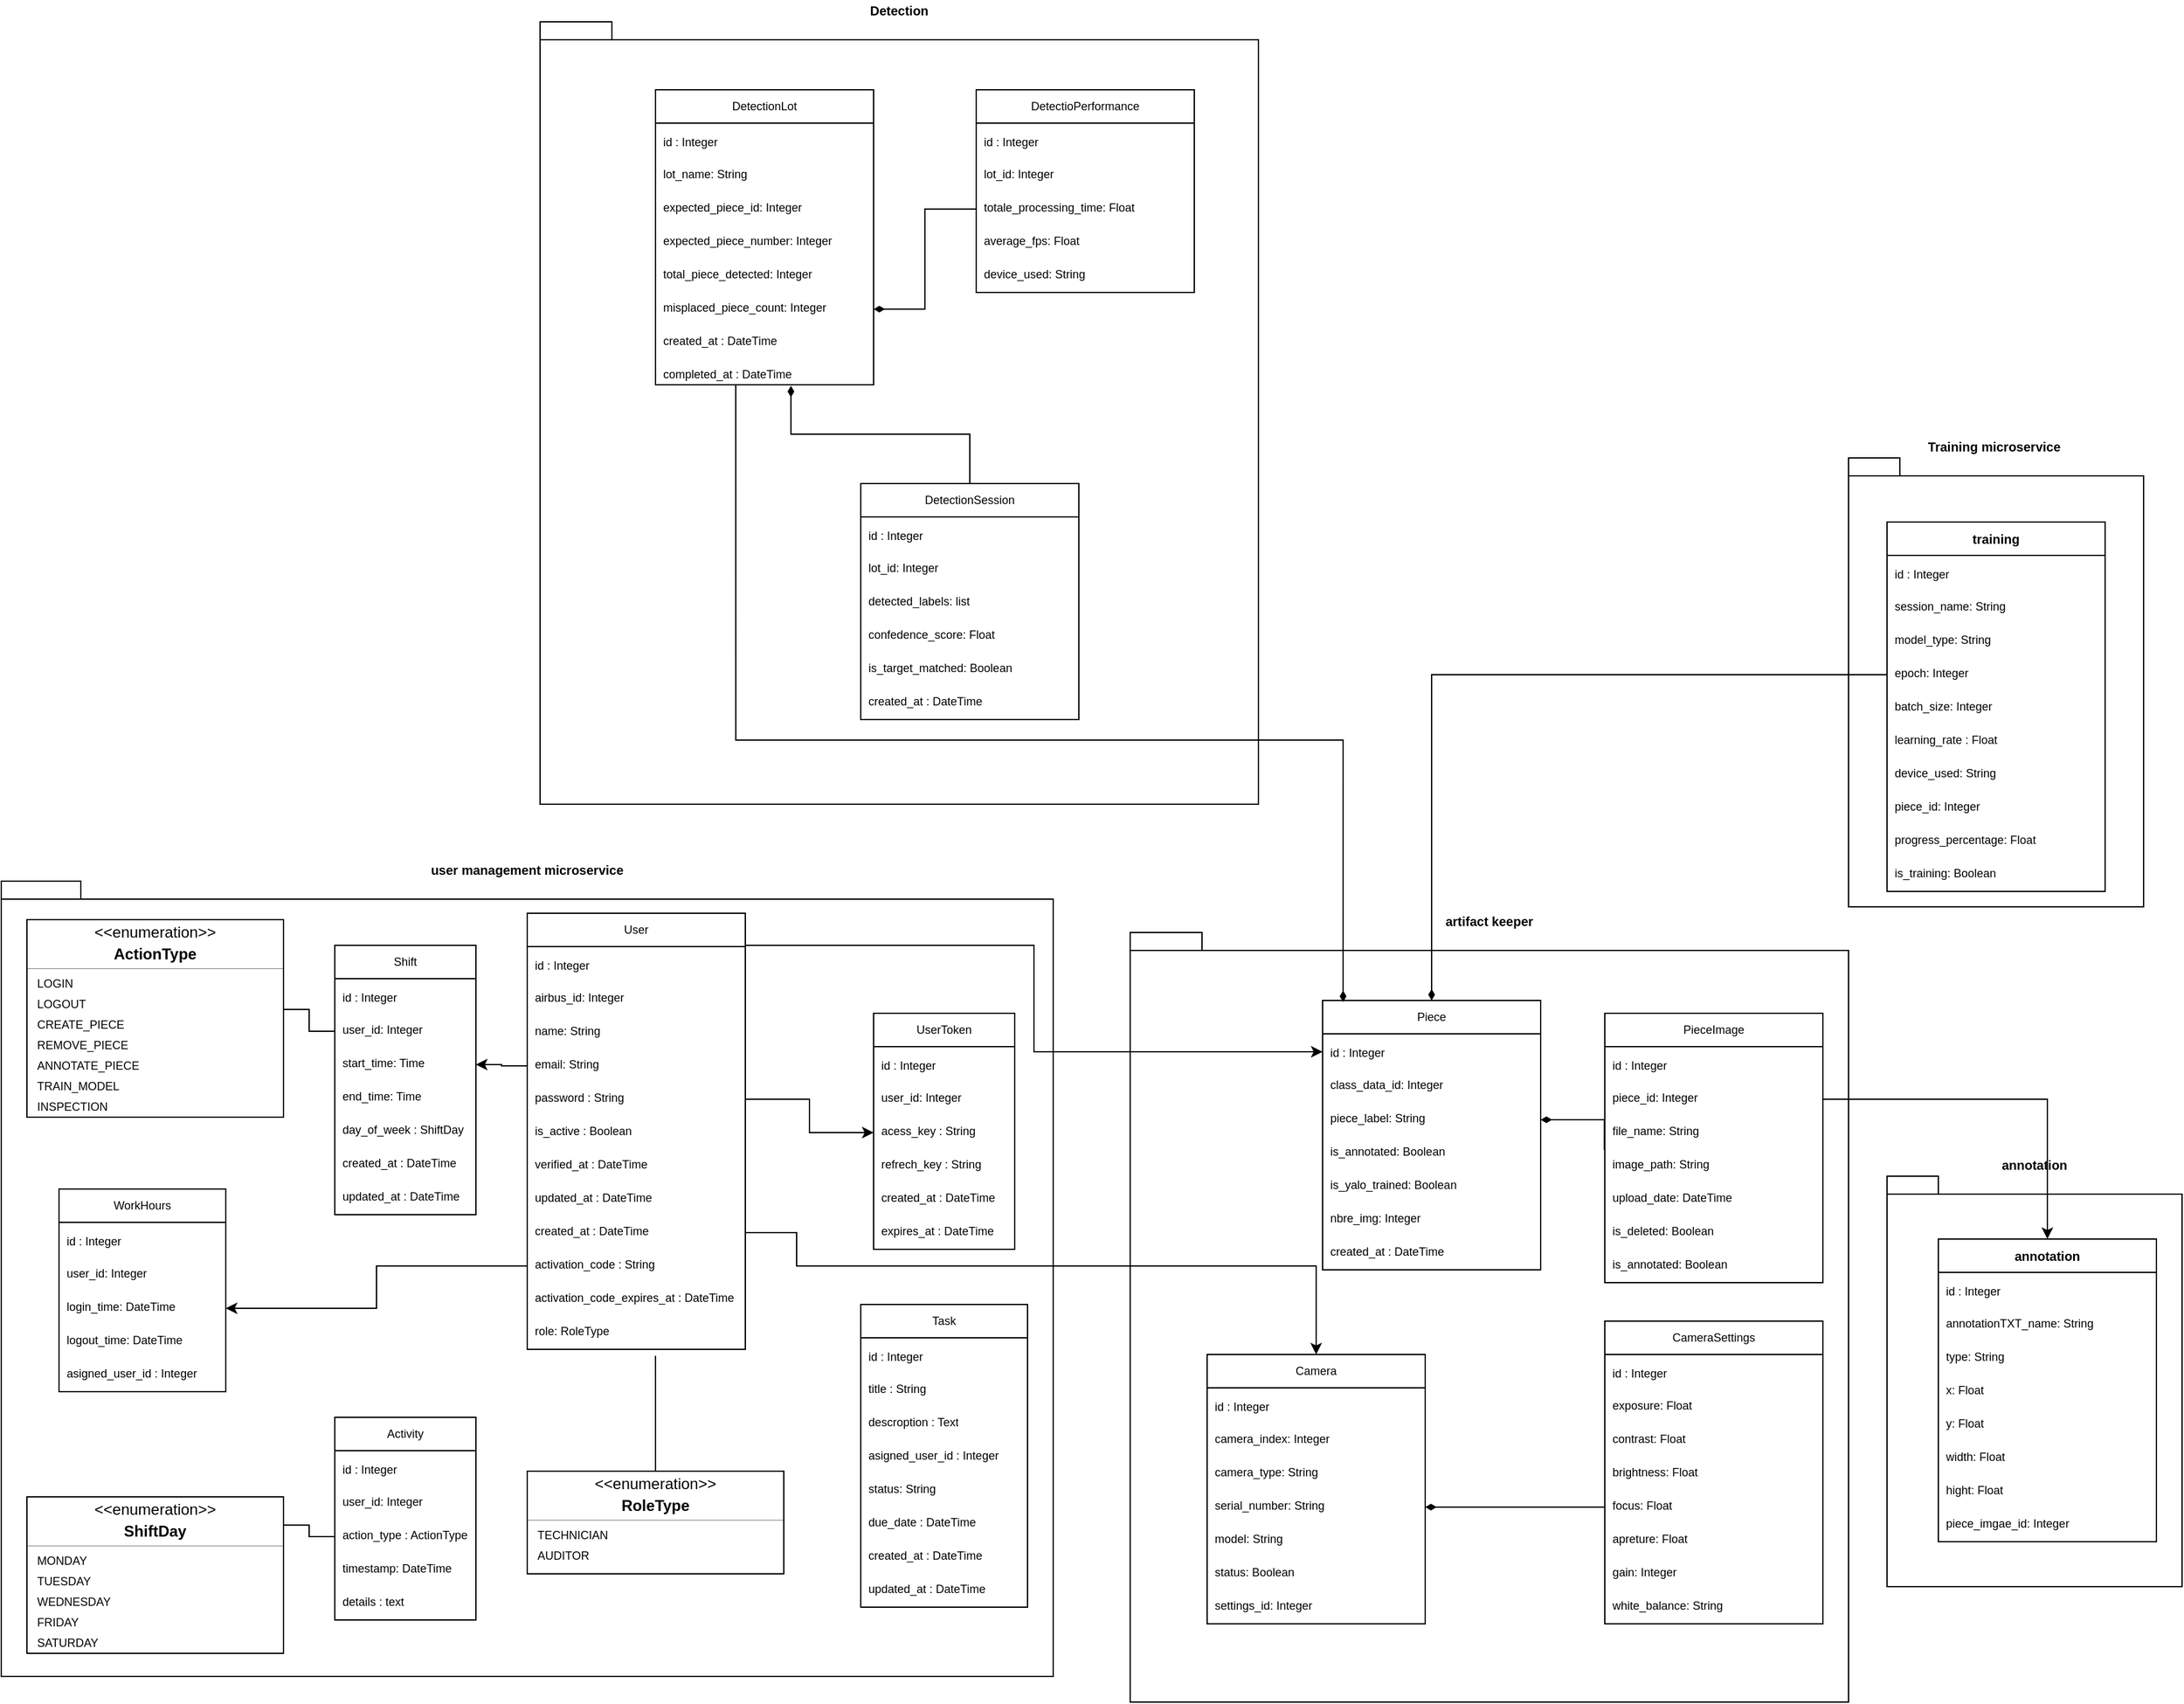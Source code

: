 <mxfile version="28.0.6">
  <diagram id="3228e29e-7158-1315-38df-8450db1d8a1d" name="Page-1">
    <mxGraphModel dx="2222" dy="1825" grid="1" gridSize="10" guides="1" tooltips="1" connect="1" arrows="1" fold="1" page="1" pageScale="1" pageWidth="1169" pageHeight="827" background="none" math="0" shadow="0">
      <root>
        <mxCell id="0" />
        <mxCell id="1" parent="0" />
        <mxCell id="CNEqg94M2z1kT1-otJSF-1" value="" style="shape=image;html=1;verticalAlign=top;verticalLabelPosition=bottom;labelBackgroundColor=#ffffff;imageAspect=0;aspect=fixed;image=https://icons.diagrams.net/icon-cache1/Unicons_Line_vol_3-2965/docker-1335.svg" vertex="1" parent="1">
          <mxGeometry x="740" y="86" width="24" height="24" as="geometry" />
        </mxCell>
        <mxCell id="CNEqg94M2z1kT1-otJSF-2" value="&lt;font size=&quot;1&quot;&gt;user management microservice&lt;/font&gt;" style="shape=folder;fontStyle=1;spacingTop=10;tabWidth=40;tabHeight=14;tabPosition=left;html=1;whiteSpace=wrap;align=center;labelPosition=center;verticalLabelPosition=top;verticalAlign=bottom;movable=1;resizable=1;rotatable=1;deletable=1;editable=1;locked=0;connectable=1;" vertex="1" parent="1">
          <mxGeometry x="590" y="110" width="820" height="620" as="geometry" />
        </mxCell>
        <mxCell id="CNEqg94M2z1kT1-otJSF-3" value="&lt;font&gt;User&lt;/font&gt;" style="swimlane;fontStyle=0;childLayout=stackLayout;horizontal=1;startSize=26;fillColor=none;horizontalStack=0;resizeParent=1;resizeParentMax=0;resizeLast=0;collapsible=1;marginBottom=0;whiteSpace=wrap;html=1;fontSize=9;" vertex="1" parent="1">
          <mxGeometry x="1000" y="135" width="170" height="340" as="geometry" />
        </mxCell>
        <mxCell id="CNEqg94M2z1kT1-otJSF-4" value="&lt;font style=&quot;font-size: 9px;&quot;&gt;id : Integer&lt;/font&gt;" style="text;strokeColor=none;fillColor=none;align=left;verticalAlign=top;spacingLeft=4;spacingRight=4;overflow=hidden;rotatable=0;points=[[0,0.5],[1,0.5]];portConstraint=eastwest;whiteSpace=wrap;html=1;" vertex="1" parent="CNEqg94M2z1kT1-otJSF-3">
          <mxGeometry y="26" width="170" height="28" as="geometry" />
        </mxCell>
        <mxCell id="CNEqg94M2z1kT1-otJSF-5" value="airbus_id: Integer" style="text;strokeColor=none;fillColor=none;align=left;verticalAlign=top;spacingLeft=4;spacingRight=4;overflow=hidden;rotatable=0;points=[[0,0.5],[1,0.5]];portConstraint=eastwest;whiteSpace=wrap;html=1;fontSize=9;" vertex="1" parent="CNEqg94M2z1kT1-otJSF-3">
          <mxGeometry y="54" width="170" height="26" as="geometry" />
        </mxCell>
        <mxCell id="CNEqg94M2z1kT1-otJSF-6" value="name: String" style="text;strokeColor=none;fillColor=none;align=left;verticalAlign=top;spacingLeft=4;spacingRight=4;overflow=hidden;rotatable=0;points=[[0,0.5],[1,0.5]];portConstraint=eastwest;whiteSpace=wrap;html=1;fontSize=9;" vertex="1" parent="CNEqg94M2z1kT1-otJSF-3">
          <mxGeometry y="80" width="170" height="26" as="geometry" />
        </mxCell>
        <mxCell id="CNEqg94M2z1kT1-otJSF-7" value="email: String" style="text;strokeColor=none;fillColor=none;align=left;verticalAlign=top;spacingLeft=4;spacingRight=4;overflow=hidden;rotatable=0;points=[[0,0.5],[1,0.5]];portConstraint=eastwest;whiteSpace=wrap;html=1;fontSize=9;" vertex="1" parent="CNEqg94M2z1kT1-otJSF-3">
          <mxGeometry y="106" width="170" height="26" as="geometry" />
        </mxCell>
        <mxCell id="CNEqg94M2z1kT1-otJSF-8" value="password : String" style="text;strokeColor=none;fillColor=none;align=left;verticalAlign=top;spacingLeft=4;spacingRight=4;overflow=hidden;rotatable=0;points=[[0,0.5],[1,0.5]];portConstraint=eastwest;whiteSpace=wrap;html=1;fontSize=9;" vertex="1" parent="CNEqg94M2z1kT1-otJSF-3">
          <mxGeometry y="132" width="170" height="26" as="geometry" />
        </mxCell>
        <mxCell id="CNEqg94M2z1kT1-otJSF-9" value="is_active : Boolean" style="text;strokeColor=none;fillColor=none;align=left;verticalAlign=top;spacingLeft=4;spacingRight=4;overflow=hidden;rotatable=0;points=[[0,0.5],[1,0.5]];portConstraint=eastwest;whiteSpace=wrap;html=1;fontSize=9;" vertex="1" parent="CNEqg94M2z1kT1-otJSF-3">
          <mxGeometry y="158" width="170" height="26" as="geometry" />
        </mxCell>
        <mxCell id="CNEqg94M2z1kT1-otJSF-10" value="verified_at : DateTime" style="text;strokeColor=none;fillColor=none;align=left;verticalAlign=top;spacingLeft=4;spacingRight=4;overflow=hidden;rotatable=0;points=[[0,0.5],[1,0.5]];portConstraint=eastwest;whiteSpace=wrap;html=1;fontSize=9;" vertex="1" parent="CNEqg94M2z1kT1-otJSF-3">
          <mxGeometry y="184" width="170" height="26" as="geometry" />
        </mxCell>
        <mxCell id="CNEqg94M2z1kT1-otJSF-11" value="updated_at : DateTime" style="text;strokeColor=none;fillColor=none;align=left;verticalAlign=top;spacingLeft=4;spacingRight=4;overflow=hidden;rotatable=0;points=[[0,0.5],[1,0.5]];portConstraint=eastwest;whiteSpace=wrap;html=1;fontSize=9;" vertex="1" parent="CNEqg94M2z1kT1-otJSF-3">
          <mxGeometry y="210" width="170" height="26" as="geometry" />
        </mxCell>
        <mxCell id="CNEqg94M2z1kT1-otJSF-12" value="created_at : DateTime" style="text;strokeColor=none;fillColor=none;align=left;verticalAlign=top;spacingLeft=4;spacingRight=4;overflow=hidden;rotatable=0;points=[[0,0.5],[1,0.5]];portConstraint=eastwest;whiteSpace=wrap;html=1;fontSize=9;" vertex="1" parent="CNEqg94M2z1kT1-otJSF-3">
          <mxGeometry y="236" width="170" height="26" as="geometry" />
        </mxCell>
        <mxCell id="CNEqg94M2z1kT1-otJSF-13" value="activation_code : String&amp;nbsp;" style="text;strokeColor=none;fillColor=none;align=left;verticalAlign=top;spacingLeft=4;spacingRight=4;overflow=hidden;rotatable=0;points=[[0,0.5],[1,0.5]];portConstraint=eastwest;whiteSpace=wrap;html=1;fontSize=9;" vertex="1" parent="CNEqg94M2z1kT1-otJSF-3">
          <mxGeometry y="262" width="170" height="26" as="geometry" />
        </mxCell>
        <mxCell id="CNEqg94M2z1kT1-otJSF-14" value="activation_code_expires_at : DateTime" style="text;strokeColor=none;fillColor=none;align=left;verticalAlign=top;spacingLeft=4;spacingRight=4;overflow=hidden;rotatable=0;points=[[0,0.5],[1,0.5]];portConstraint=eastwest;whiteSpace=wrap;html=1;fontSize=9;" vertex="1" parent="CNEqg94M2z1kT1-otJSF-3">
          <mxGeometry y="288" width="170" height="26" as="geometry" />
        </mxCell>
        <mxCell id="CNEqg94M2z1kT1-otJSF-15" value="role: RoleType" style="text;strokeColor=none;fillColor=none;align=left;verticalAlign=top;spacingLeft=4;spacingRight=4;overflow=hidden;rotatable=0;points=[[0,0.5],[1,0.5]];portConstraint=eastwest;whiteSpace=wrap;html=1;fontSize=9;" vertex="1" parent="CNEqg94M2z1kT1-otJSF-3">
          <mxGeometry y="314" width="170" height="26" as="geometry" />
        </mxCell>
        <mxCell id="CNEqg94M2z1kT1-otJSF-16" value="&lt;font&gt;UserToken&lt;/font&gt;" style="swimlane;fontStyle=0;childLayout=stackLayout;horizontal=1;startSize=26;fillColor=none;horizontalStack=0;resizeParent=1;resizeParentMax=0;resizeLast=0;collapsible=1;marginBottom=0;whiteSpace=wrap;html=1;fontSize=9;" vertex="1" parent="1">
          <mxGeometry x="1270" y="213" width="110" height="184" as="geometry" />
        </mxCell>
        <mxCell id="CNEqg94M2z1kT1-otJSF-17" value="&lt;font style=&quot;font-size: 9px;&quot;&gt;id : Integer&lt;/font&gt;" style="text;strokeColor=none;fillColor=none;align=left;verticalAlign=top;spacingLeft=4;spacingRight=4;overflow=hidden;rotatable=0;points=[[0,0.5],[1,0.5]];portConstraint=eastwest;whiteSpace=wrap;html=1;" vertex="1" parent="CNEqg94M2z1kT1-otJSF-16">
          <mxGeometry y="26" width="110" height="28" as="geometry" />
        </mxCell>
        <mxCell id="CNEqg94M2z1kT1-otJSF-18" value="user_id: Integer" style="text;strokeColor=none;fillColor=none;align=left;verticalAlign=top;spacingLeft=4;spacingRight=4;overflow=hidden;rotatable=0;points=[[0,0.5],[1,0.5]];portConstraint=eastwest;whiteSpace=wrap;html=1;fontSize=9;" vertex="1" parent="CNEqg94M2z1kT1-otJSF-16">
          <mxGeometry y="54" width="110" height="26" as="geometry" />
        </mxCell>
        <mxCell id="CNEqg94M2z1kT1-otJSF-19" value="&lt;font&gt;acess_key : String&amp;nbsp;&lt;/font&gt;" style="text;strokeColor=none;fillColor=none;align=left;verticalAlign=top;spacingLeft=4;spacingRight=4;overflow=hidden;rotatable=0;points=[[0,0.5],[1,0.5]];portConstraint=eastwest;whiteSpace=wrap;html=1;fontSize=9;" vertex="1" parent="CNEqg94M2z1kT1-otJSF-16">
          <mxGeometry y="80" width="110" height="26" as="geometry" />
        </mxCell>
        <mxCell id="CNEqg94M2z1kT1-otJSF-20" value="refrech_key : String&lt;span style=&quot;color: rgba(0, 0, 0, 0); font-family: monospace; font-size: 0px; text-wrap-mode: nowrap;&quot;&gt;%3CmxGraphModel%3E%3Croot%3E%3CmxCell%20id%3D%220%22%2F%3E%3CmxCell%20id%3D%221%22%20parent%3D%220%22%2F%3E%3CmxCell%20id%3D%222%22%20value%3D%22%3A%26amp%3Bnbsp%3B%22%20style%3D%22text%3BstrokeColor%3Dnone%3BfillColor%3Dnone%3Balign%3Dleft%3BverticalAlign%3Dtop%3BspacingLeft%3D4%3BspacingRight%3D4%3Boverflow%3Dhidden%3Brotatable%3D0%3Bpoints%3D%5B%5B0%2C0.5%5D%2C%5B1%2C0.5%5D%5D%3BportConstraint%3Deastwest%3BwhiteSpace%3Dwrap%3Bhtml%3D1%3BfontSize%3D9%3B%22%20vertex%3D%221%22%20parent%3D%221%22%3E%3CmxGeometry%20x%3D%22370%22%20y%3D%22364%22%20width%3D%2280%22%20height%3D%2226%22%20as%3D%22geometry%22%2F%3E%3C%2FmxCell%3E%3C%2Froot%3E%3C%2FmxGraphModel%3E&lt;/span&gt;&amp;nbsp;" style="text;strokeColor=none;fillColor=none;align=left;verticalAlign=top;spacingLeft=4;spacingRight=4;overflow=hidden;rotatable=0;points=[[0,0.5],[1,0.5]];portConstraint=eastwest;whiteSpace=wrap;html=1;fontSize=9;" vertex="1" parent="CNEqg94M2z1kT1-otJSF-16">
          <mxGeometry y="106" width="110" height="26" as="geometry" />
        </mxCell>
        <mxCell id="CNEqg94M2z1kT1-otJSF-21" value="created_at : DateTime" style="text;strokeColor=none;fillColor=none;align=left;verticalAlign=top;spacingLeft=4;spacingRight=4;overflow=hidden;rotatable=0;points=[[0,0.5],[1,0.5]];portConstraint=eastwest;whiteSpace=wrap;html=1;fontSize=9;" vertex="1" parent="CNEqg94M2z1kT1-otJSF-16">
          <mxGeometry y="132" width="110" height="26" as="geometry" />
        </mxCell>
        <mxCell id="CNEqg94M2z1kT1-otJSF-22" value="expires_at : DateTime&amp;nbsp;" style="text;strokeColor=none;fillColor=none;align=left;verticalAlign=top;spacingLeft=4;spacingRight=4;overflow=hidden;rotatable=0;points=[[0,0.5],[1,0.5]];portConstraint=eastwest;whiteSpace=wrap;html=1;fontSize=9;" vertex="1" parent="CNEqg94M2z1kT1-otJSF-16">
          <mxGeometry y="158" width="110" height="26" as="geometry" />
        </mxCell>
        <mxCell id="CNEqg94M2z1kT1-otJSF-23" value="&lt;font&gt;Activity&lt;/font&gt;" style="swimlane;fontStyle=0;childLayout=stackLayout;horizontal=1;startSize=26;fillColor=none;horizontalStack=0;resizeParent=1;resizeParentMax=0;resizeLast=0;collapsible=1;marginBottom=0;whiteSpace=wrap;html=1;fontSize=9;" vertex="1" parent="1">
          <mxGeometry x="850" y="528" width="110" height="158" as="geometry" />
        </mxCell>
        <mxCell id="CNEqg94M2z1kT1-otJSF-24" value="&lt;font style=&quot;font-size: 9px;&quot;&gt;id : Integer&lt;/font&gt;" style="text;strokeColor=none;fillColor=none;align=left;verticalAlign=top;spacingLeft=4;spacingRight=4;overflow=hidden;rotatable=0;points=[[0,0.5],[1,0.5]];portConstraint=eastwest;whiteSpace=wrap;html=1;" vertex="1" parent="CNEqg94M2z1kT1-otJSF-23">
          <mxGeometry y="26" width="110" height="28" as="geometry" />
        </mxCell>
        <mxCell id="CNEqg94M2z1kT1-otJSF-25" value="user_id: Integer" style="text;strokeColor=none;fillColor=none;align=left;verticalAlign=top;spacingLeft=4;spacingRight=4;overflow=hidden;rotatable=0;points=[[0,0.5],[1,0.5]];portConstraint=eastwest;whiteSpace=wrap;html=1;fontSize=9;" vertex="1" parent="CNEqg94M2z1kT1-otJSF-23">
          <mxGeometry y="54" width="110" height="26" as="geometry" />
        </mxCell>
        <mxCell id="CNEqg94M2z1kT1-otJSF-26" value="&lt;font&gt;action_type : ActionType&lt;/font&gt;" style="text;strokeColor=none;fillColor=none;align=left;verticalAlign=top;spacingLeft=4;spacingRight=4;overflow=hidden;rotatable=0;points=[[0,0.5],[1,0.5]];portConstraint=eastwest;whiteSpace=wrap;html=1;fontSize=9;" vertex="1" parent="CNEqg94M2z1kT1-otJSF-23">
          <mxGeometry y="80" width="110" height="26" as="geometry" />
        </mxCell>
        <mxCell id="CNEqg94M2z1kT1-otJSF-27" value="timestamp: DateTime&amp;nbsp;" style="text;strokeColor=none;fillColor=none;align=left;verticalAlign=top;spacingLeft=4;spacingRight=4;overflow=hidden;rotatable=0;points=[[0,0.5],[1,0.5]];portConstraint=eastwest;whiteSpace=wrap;html=1;fontSize=9;" vertex="1" parent="CNEqg94M2z1kT1-otJSF-23">
          <mxGeometry y="106" width="110" height="26" as="geometry" />
        </mxCell>
        <mxCell id="CNEqg94M2z1kT1-otJSF-28" value="details : text&lt;span style=&quot;color: rgba(0, 0, 0, 0); font-family: monospace; font-size: 0px; text-wrap-mode: nowrap;&quot;&gt;%3CmxGraphModel%3E%3Croot%3E%3CmxCell%20id%3D%220%22%2F%3E%3CmxCell%20id%3D%221%22%20parent%3D%220%22%2F%3E%3CmxCell%20id%3D%222%22%20value%3D%22%3A%26amp%3Bnbsp%3B%22%20style%3D%22text%3BstrokeColor%3Dnone%3BfillColor%3Dnone%3Balign%3Dleft%3BverticalAlign%3Dtop%3BspacingLeft%3D4%3BspacingRight%3D4%3Boverflow%3Dhidden%3Brotatable%3D0%3Bpoints%3D%5B%5B0%2C0.5%5D%2C%5B1%2C0.5%5D%5D%3BportConstraint%3Deastwest%3BwhiteSpace%3Dwrap%3Bhtml%3D1%3BfontSize%3D9%3B%22%20vertex%3D%221%22%20parent%3D%221%22%3E%3CmxGeometry%20x%3D%22370%22%20y%3D%22364%22%20width%3D%2280%22%20height%3D%2226%22%20as%3D%22geometry%22%2F%3E%3C%2FmxCell%3E%3C%2Froot%3E%3C%2FmxGraphModel%3E&lt;/span&gt;&amp;nbsp;" style="text;strokeColor=none;fillColor=none;align=left;verticalAlign=top;spacingLeft=4;spacingRight=4;overflow=hidden;rotatable=0;points=[[0,0.5],[1,0.5]];portConstraint=eastwest;whiteSpace=wrap;html=1;fontSize=9;" vertex="1" parent="CNEqg94M2z1kT1-otJSF-23">
          <mxGeometry y="132" width="110" height="26" as="geometry" />
        </mxCell>
        <mxCell id="CNEqg94M2z1kT1-otJSF-29" value="&lt;font&gt;Shift&lt;/font&gt;" style="swimlane;fontStyle=0;childLayout=stackLayout;horizontal=1;startSize=26;fillColor=none;horizontalStack=0;resizeParent=1;resizeParentMax=0;resizeLast=0;collapsible=1;marginBottom=0;whiteSpace=wrap;html=1;fontSize=9;" vertex="1" parent="1">
          <mxGeometry x="850" y="160" width="110" height="210" as="geometry" />
        </mxCell>
        <mxCell id="CNEqg94M2z1kT1-otJSF-30" value="&lt;font style=&quot;font-size: 9px;&quot;&gt;id : Integer&lt;/font&gt;" style="text;strokeColor=none;fillColor=none;align=left;verticalAlign=top;spacingLeft=4;spacingRight=4;overflow=hidden;rotatable=0;points=[[0,0.5],[1,0.5]];portConstraint=eastwest;whiteSpace=wrap;html=1;" vertex="1" parent="CNEqg94M2z1kT1-otJSF-29">
          <mxGeometry y="26" width="110" height="28" as="geometry" />
        </mxCell>
        <mxCell id="CNEqg94M2z1kT1-otJSF-31" value="user_id: Integer" style="text;strokeColor=none;fillColor=none;align=left;verticalAlign=top;spacingLeft=4;spacingRight=4;overflow=hidden;rotatable=0;points=[[0,0.5],[1,0.5]];portConstraint=eastwest;whiteSpace=wrap;html=1;fontSize=9;" vertex="1" parent="CNEqg94M2z1kT1-otJSF-29">
          <mxGeometry y="54" width="110" height="26" as="geometry" />
        </mxCell>
        <mxCell id="CNEqg94M2z1kT1-otJSF-32" value="start_time: Time" style="text;strokeColor=none;fillColor=none;align=left;verticalAlign=top;spacingLeft=4;spacingRight=4;overflow=hidden;rotatable=0;points=[[0,0.5],[1,0.5]];portConstraint=eastwest;whiteSpace=wrap;html=1;fontSize=9;" vertex="1" parent="CNEqg94M2z1kT1-otJSF-29">
          <mxGeometry y="80" width="110" height="26" as="geometry" />
        </mxCell>
        <mxCell id="CNEqg94M2z1kT1-otJSF-33" value="end&lt;span style=&quot;background-color: transparent; color: light-dark(rgb(0, 0, 0), rgb(255, 255, 255));&quot;&gt;_time: Time&lt;/span&gt;" style="text;strokeColor=none;fillColor=none;align=left;verticalAlign=top;spacingLeft=4;spacingRight=4;overflow=hidden;rotatable=0;points=[[0,0.5],[1,0.5]];portConstraint=eastwest;whiteSpace=wrap;html=1;fontSize=9;" vertex="1" parent="CNEqg94M2z1kT1-otJSF-29">
          <mxGeometry y="106" width="110" height="26" as="geometry" />
        </mxCell>
        <mxCell id="CNEqg94M2z1kT1-otJSF-34" value="day_of_week : ShiftDay" style="text;strokeColor=none;fillColor=none;align=left;verticalAlign=top;spacingLeft=4;spacingRight=4;overflow=hidden;rotatable=0;points=[[0,0.5],[1,0.5]];portConstraint=eastwest;whiteSpace=wrap;html=1;fontSize=9;" vertex="1" parent="CNEqg94M2z1kT1-otJSF-29">
          <mxGeometry y="132" width="110" height="26" as="geometry" />
        </mxCell>
        <mxCell id="CNEqg94M2z1kT1-otJSF-35" value="created_at : DateTime" style="text;strokeColor=none;fillColor=none;align=left;verticalAlign=top;spacingLeft=4;spacingRight=4;overflow=hidden;rotatable=0;points=[[0,0.5],[1,0.5]];portConstraint=eastwest;whiteSpace=wrap;html=1;fontSize=9;" vertex="1" parent="CNEqg94M2z1kT1-otJSF-29">
          <mxGeometry y="158" width="110" height="26" as="geometry" />
        </mxCell>
        <mxCell id="CNEqg94M2z1kT1-otJSF-36" value="updated_at : DateTime" style="text;strokeColor=none;fillColor=none;align=left;verticalAlign=top;spacingLeft=4;spacingRight=4;overflow=hidden;rotatable=0;points=[[0,0.5],[1,0.5]];portConstraint=eastwest;whiteSpace=wrap;html=1;fontSize=9;" vertex="1" parent="CNEqg94M2z1kT1-otJSF-29">
          <mxGeometry y="184" width="110" height="26" as="geometry" />
        </mxCell>
        <mxCell id="CNEqg94M2z1kT1-otJSF-37" value="&lt;font&gt;Task&lt;/font&gt;" style="swimlane;fontStyle=0;childLayout=stackLayout;horizontal=1;startSize=26;fillColor=none;horizontalStack=0;resizeParent=1;resizeParentMax=0;resizeLast=0;collapsible=1;marginBottom=0;whiteSpace=wrap;html=1;fontSize=9;" vertex="1" parent="1">
          <mxGeometry x="1260" y="440" width="130" height="236" as="geometry" />
        </mxCell>
        <mxCell id="CNEqg94M2z1kT1-otJSF-38" value="&lt;font style=&quot;font-size: 9px;&quot;&gt;id : Integer&lt;/font&gt;" style="text;strokeColor=none;fillColor=none;align=left;verticalAlign=top;spacingLeft=4;spacingRight=4;overflow=hidden;rotatable=0;points=[[0,0.5],[1,0.5]];portConstraint=eastwest;whiteSpace=wrap;html=1;" vertex="1" parent="CNEqg94M2z1kT1-otJSF-37">
          <mxGeometry y="26" width="130" height="28" as="geometry" />
        </mxCell>
        <mxCell id="CNEqg94M2z1kT1-otJSF-39" value="title : String" style="text;strokeColor=none;fillColor=none;align=left;verticalAlign=top;spacingLeft=4;spacingRight=4;overflow=hidden;rotatable=0;points=[[0,0.5],[1,0.5]];portConstraint=eastwest;whiteSpace=wrap;html=1;fontSize=9;" vertex="1" parent="CNEqg94M2z1kT1-otJSF-37">
          <mxGeometry y="54" width="130" height="26" as="geometry" />
        </mxCell>
        <mxCell id="CNEqg94M2z1kT1-otJSF-40" value="descroption : Text" style="text;strokeColor=none;fillColor=none;align=left;verticalAlign=top;spacingLeft=4;spacingRight=4;overflow=hidden;rotatable=0;points=[[0,0.5],[1,0.5]];portConstraint=eastwest;whiteSpace=wrap;html=1;fontSize=9;" vertex="1" parent="CNEqg94M2z1kT1-otJSF-37">
          <mxGeometry y="80" width="130" height="26" as="geometry" />
        </mxCell>
        <mxCell id="CNEqg94M2z1kT1-otJSF-41" value="&lt;span style=&quot;background-color: transparent; color: light-dark(rgb(0, 0, 0), rgb(255, 255, 255));&quot;&gt;asigned_user_id : Integer&lt;/span&gt;" style="text;strokeColor=none;fillColor=none;align=left;verticalAlign=top;spacingLeft=4;spacingRight=4;overflow=hidden;rotatable=0;points=[[0,0.5],[1,0.5]];portConstraint=eastwest;whiteSpace=wrap;html=1;fontSize=9;" vertex="1" parent="CNEqg94M2z1kT1-otJSF-37">
          <mxGeometry y="106" width="130" height="26" as="geometry" />
        </mxCell>
        <mxCell id="CNEqg94M2z1kT1-otJSF-42" value="status: String" style="text;strokeColor=none;fillColor=none;align=left;verticalAlign=top;spacingLeft=4;spacingRight=4;overflow=hidden;rotatable=0;points=[[0,0.5],[1,0.5]];portConstraint=eastwest;whiteSpace=wrap;html=1;fontSize=9;" vertex="1" parent="CNEqg94M2z1kT1-otJSF-37">
          <mxGeometry y="132" width="130" height="26" as="geometry" />
        </mxCell>
        <mxCell id="CNEqg94M2z1kT1-otJSF-43" value="due_date : DateTime" style="text;strokeColor=none;fillColor=none;align=left;verticalAlign=top;spacingLeft=4;spacingRight=4;overflow=hidden;rotatable=0;points=[[0,0.5],[1,0.5]];portConstraint=eastwest;whiteSpace=wrap;html=1;fontSize=9;" vertex="1" parent="CNEqg94M2z1kT1-otJSF-37">
          <mxGeometry y="158" width="130" height="26" as="geometry" />
        </mxCell>
        <mxCell id="CNEqg94M2z1kT1-otJSF-44" value="created_at : DateTime" style="text;strokeColor=none;fillColor=none;align=left;verticalAlign=top;spacingLeft=4;spacingRight=4;overflow=hidden;rotatable=0;points=[[0,0.5],[1,0.5]];portConstraint=eastwest;whiteSpace=wrap;html=1;fontSize=9;" vertex="1" parent="CNEqg94M2z1kT1-otJSF-37">
          <mxGeometry y="184" width="130" height="26" as="geometry" />
        </mxCell>
        <mxCell id="CNEqg94M2z1kT1-otJSF-45" value="updated_at : DateTime" style="text;strokeColor=none;fillColor=none;align=left;verticalAlign=top;spacingLeft=4;spacingRight=4;overflow=hidden;rotatable=0;points=[[0,0.5],[1,0.5]];portConstraint=eastwest;whiteSpace=wrap;html=1;fontSize=9;" vertex="1" parent="CNEqg94M2z1kT1-otJSF-37">
          <mxGeometry y="210" width="130" height="26" as="geometry" />
        </mxCell>
        <mxCell id="CNEqg94M2z1kT1-otJSF-46" value="&lt;font&gt;WorkHours&lt;/font&gt;" style="swimlane;fontStyle=0;childLayout=stackLayout;horizontal=1;startSize=26;fillColor=none;horizontalStack=0;resizeParent=1;resizeParentMax=0;resizeLast=0;collapsible=1;marginBottom=0;whiteSpace=wrap;html=1;fontSize=9;" vertex="1" parent="1">
          <mxGeometry x="635" y="350" width="130" height="158" as="geometry" />
        </mxCell>
        <mxCell id="CNEqg94M2z1kT1-otJSF-47" value="&lt;font style=&quot;font-size: 9px;&quot;&gt;id : Integer&lt;/font&gt;" style="text;strokeColor=none;fillColor=none;align=left;verticalAlign=top;spacingLeft=4;spacingRight=4;overflow=hidden;rotatable=0;points=[[0,0.5],[1,0.5]];portConstraint=eastwest;whiteSpace=wrap;html=1;" vertex="1" parent="CNEqg94M2z1kT1-otJSF-46">
          <mxGeometry y="26" width="130" height="28" as="geometry" />
        </mxCell>
        <mxCell id="CNEqg94M2z1kT1-otJSF-48" value="user_id: Integer" style="text;strokeColor=none;fillColor=none;align=left;verticalAlign=top;spacingLeft=4;spacingRight=4;overflow=hidden;rotatable=0;points=[[0,0.5],[1,0.5]];portConstraint=eastwest;whiteSpace=wrap;html=1;fontSize=9;" vertex="1" parent="CNEqg94M2z1kT1-otJSF-46">
          <mxGeometry y="54" width="130" height="26" as="geometry" />
        </mxCell>
        <mxCell id="CNEqg94M2z1kT1-otJSF-49" value="login_time: DateTime" style="text;strokeColor=none;fillColor=none;align=left;verticalAlign=top;spacingLeft=4;spacingRight=4;overflow=hidden;rotatable=0;points=[[0,0.5],[1,0.5]];portConstraint=eastwest;whiteSpace=wrap;html=1;fontSize=9;" vertex="1" parent="CNEqg94M2z1kT1-otJSF-46">
          <mxGeometry y="80" width="130" height="26" as="geometry" />
        </mxCell>
        <mxCell id="CNEqg94M2z1kT1-otJSF-50" value="logout_time: DateTime" style="text;strokeColor=none;fillColor=none;align=left;verticalAlign=top;spacingLeft=4;spacingRight=4;overflow=hidden;rotatable=0;points=[[0,0.5],[1,0.5]];portConstraint=eastwest;whiteSpace=wrap;html=1;fontSize=9;" vertex="1" parent="CNEqg94M2z1kT1-otJSF-46">
          <mxGeometry y="106" width="130" height="26" as="geometry" />
        </mxCell>
        <mxCell id="CNEqg94M2z1kT1-otJSF-51" value="&lt;span style=&quot;background-color: transparent; color: light-dark(rgb(0, 0, 0), rgb(255, 255, 255));&quot;&gt;asigned_user_id : Integer&lt;/span&gt;" style="text;strokeColor=none;fillColor=none;align=left;verticalAlign=top;spacingLeft=4;spacingRight=4;overflow=hidden;rotatable=0;points=[[0,0.5],[1,0.5]];portConstraint=eastwest;whiteSpace=wrap;html=1;fontSize=9;" vertex="1" parent="CNEqg94M2z1kT1-otJSF-46">
          <mxGeometry y="132" width="130" height="26" as="geometry" />
        </mxCell>
        <mxCell id="CNEqg94M2z1kT1-otJSF-52" value="" style="fontStyle=1;align=center;verticalAlign=middle;childLayout=stackLayout;horizontal=1;horizontalStack=0;resizeParent=1;resizeParentMax=0;resizeLast=0;marginBottom=0;fontSize=9;" vertex="1" parent="1">
          <mxGeometry x="610" y="140" width="200" height="154" as="geometry" />
        </mxCell>
        <mxCell id="CNEqg94M2z1kT1-otJSF-53" value="&amp;lt;&amp;lt;enumeration&amp;gt;&amp;gt;" style="html=1;align=center;spacing=0;verticalAlign=middle;strokeColor=none;fillColor=none;whiteSpace=wrap;" vertex="1" parent="CNEqg94M2z1kT1-otJSF-52">
          <mxGeometry width="200" height="20" as="geometry" />
        </mxCell>
        <mxCell id="CNEqg94M2z1kT1-otJSF-54" value="ActionType" style="html=1;align=center;spacing=0;verticalAlign=middle;strokeColor=none;fillColor=none;whiteSpace=wrap;fontStyle=1;" vertex="1" parent="CNEqg94M2z1kT1-otJSF-52">
          <mxGeometry y="20" width="200" height="14" as="geometry" />
        </mxCell>
        <mxCell id="CNEqg94M2z1kT1-otJSF-55" value="" style="line;strokeWidth=0.25;fillColor=none;align=left;verticalAlign=middle;spacingTop=-1;spacingLeft=3;spacingRight=3;rotatable=0;labelPosition=right;points=[];portConstraint=eastwest;" vertex="1" parent="CNEqg94M2z1kT1-otJSF-52">
          <mxGeometry y="34" width="200" height="8" as="geometry" />
        </mxCell>
        <mxCell id="CNEqg94M2z1kT1-otJSF-56" value="LOGIN" style="html=1;align=left;spacing=0;spacingLeft=8;verticalAlign=middle;strokeColor=none;fillColor=none;whiteSpace=wrap;fontSize=9;" vertex="1" parent="CNEqg94M2z1kT1-otJSF-52">
          <mxGeometry y="42" width="200" height="16" as="geometry" />
        </mxCell>
        <mxCell id="CNEqg94M2z1kT1-otJSF-57" value="LOGOUT" style="html=1;align=left;spacing=0;spacingLeft=8;verticalAlign=middle;strokeColor=none;fillColor=none;whiteSpace=wrap;fontSize=9;" vertex="1" parent="CNEqg94M2z1kT1-otJSF-52">
          <mxGeometry y="58" width="200" height="16" as="geometry" />
        </mxCell>
        <mxCell id="CNEqg94M2z1kT1-otJSF-58" style="edgeStyle=orthogonalEdgeStyle;rounded=0;orthogonalLoop=1;jettySize=auto;html=1;exitX=0.5;exitY=1;exitDx=0;exitDy=0;" edge="1" parent="CNEqg94M2z1kT1-otJSF-52" source="CNEqg94M2z1kT1-otJSF-54" target="CNEqg94M2z1kT1-otJSF-54">
          <mxGeometry relative="1" as="geometry" />
        </mxCell>
        <mxCell id="CNEqg94M2z1kT1-otJSF-59" value="CREATE_PIECE" style="html=1;align=left;spacing=0;spacingLeft=8;verticalAlign=middle;strokeColor=none;fillColor=none;whiteSpace=wrap;fontSize=9;" vertex="1" parent="CNEqg94M2z1kT1-otJSF-52">
          <mxGeometry y="74" width="200" height="16" as="geometry" />
        </mxCell>
        <mxCell id="CNEqg94M2z1kT1-otJSF-60" value="REMOVE_PIECE" style="html=1;align=left;spacing=0;spacingLeft=8;verticalAlign=middle;strokeColor=none;fillColor=none;whiteSpace=wrap;fontSize=9;" vertex="1" parent="CNEqg94M2z1kT1-otJSF-52">
          <mxGeometry y="90" width="200" height="16" as="geometry" />
        </mxCell>
        <mxCell id="CNEqg94M2z1kT1-otJSF-61" value="ANNOTATE_PIECE" style="html=1;align=left;spacing=0;spacingLeft=8;verticalAlign=middle;strokeColor=none;fillColor=none;whiteSpace=wrap;fontSize=9;" vertex="1" parent="CNEqg94M2z1kT1-otJSF-52">
          <mxGeometry y="106" width="200" height="16" as="geometry" />
        </mxCell>
        <mxCell id="CNEqg94M2z1kT1-otJSF-62" value="TRAIN_MODEL" style="html=1;align=left;spacing=0;spacingLeft=8;verticalAlign=middle;strokeColor=none;fillColor=none;whiteSpace=wrap;fontSize=9;" vertex="1" parent="CNEqg94M2z1kT1-otJSF-52">
          <mxGeometry y="122" width="200" height="16" as="geometry" />
        </mxCell>
        <mxCell id="CNEqg94M2z1kT1-otJSF-63" value="INSPECTION" style="html=1;align=left;spacing=0;spacingLeft=8;verticalAlign=middle;strokeColor=none;fillColor=none;whiteSpace=wrap;fontSize=9;" vertex="1" parent="CNEqg94M2z1kT1-otJSF-52">
          <mxGeometry y="138" width="200" height="16" as="geometry" />
        </mxCell>
        <mxCell id="CNEqg94M2z1kT1-otJSF-64" value="" style="fontStyle=1;align=center;verticalAlign=middle;childLayout=stackLayout;horizontal=1;horizontalStack=0;resizeParent=1;resizeParentMax=0;resizeLast=0;marginBottom=0;" vertex="1" parent="1">
          <mxGeometry x="610" y="590" width="200" height="122" as="geometry" />
        </mxCell>
        <mxCell id="CNEqg94M2z1kT1-otJSF-65" value="&amp;lt;&amp;lt;enumeration&amp;gt;&amp;gt;" style="html=1;align=center;spacing=0;verticalAlign=middle;strokeColor=none;fillColor=none;whiteSpace=wrap;" vertex="1" parent="CNEqg94M2z1kT1-otJSF-64">
          <mxGeometry width="200" height="20" as="geometry" />
        </mxCell>
        <mxCell id="CNEqg94M2z1kT1-otJSF-66" value="ShiftDay" style="html=1;align=center;spacing=0;verticalAlign=middle;strokeColor=none;fillColor=none;whiteSpace=wrap;fontStyle=1;" vertex="1" parent="CNEqg94M2z1kT1-otJSF-64">
          <mxGeometry y="20" width="200" height="14" as="geometry" />
        </mxCell>
        <mxCell id="CNEqg94M2z1kT1-otJSF-67" value="" style="line;strokeWidth=0.25;fillColor=none;align=left;verticalAlign=middle;spacingTop=-1;spacingLeft=3;spacingRight=3;rotatable=0;labelPosition=right;points=[];portConstraint=eastwest;" vertex="1" parent="CNEqg94M2z1kT1-otJSF-64">
          <mxGeometry y="34" width="200" height="8" as="geometry" />
        </mxCell>
        <mxCell id="CNEqg94M2z1kT1-otJSF-68" value="MONDAY" style="html=1;align=left;spacing=0;spacingLeft=8;verticalAlign=middle;strokeColor=none;fillColor=none;whiteSpace=wrap;fontSize=9;" vertex="1" parent="CNEqg94M2z1kT1-otJSF-64">
          <mxGeometry y="42" width="200" height="16" as="geometry" />
        </mxCell>
        <mxCell id="CNEqg94M2z1kT1-otJSF-69" style="edgeStyle=orthogonalEdgeStyle;rounded=0;orthogonalLoop=1;jettySize=auto;html=1;exitX=0.5;exitY=1;exitDx=0;exitDy=0;" edge="1" parent="CNEqg94M2z1kT1-otJSF-64" source="CNEqg94M2z1kT1-otJSF-66" target="CNEqg94M2z1kT1-otJSF-66">
          <mxGeometry relative="1" as="geometry" />
        </mxCell>
        <mxCell id="CNEqg94M2z1kT1-otJSF-70" value="TUESDAY" style="html=1;align=left;spacing=0;spacingLeft=8;verticalAlign=middle;strokeColor=none;fillColor=none;whiteSpace=wrap;fontSize=9;" vertex="1" parent="CNEqg94M2z1kT1-otJSF-64">
          <mxGeometry y="58" width="200" height="16" as="geometry" />
        </mxCell>
        <mxCell id="CNEqg94M2z1kT1-otJSF-71" value="WEDNESDAY" style="html=1;align=left;spacing=0;spacingLeft=8;verticalAlign=middle;strokeColor=none;fillColor=none;whiteSpace=wrap;fontSize=9;" vertex="1" parent="CNEqg94M2z1kT1-otJSF-64">
          <mxGeometry y="74" width="200" height="16" as="geometry" />
        </mxCell>
        <mxCell id="CNEqg94M2z1kT1-otJSF-72" value="FRIDAY" style="html=1;align=left;spacing=0;spacingLeft=8;verticalAlign=middle;strokeColor=none;fillColor=none;whiteSpace=wrap;fontSize=9;" vertex="1" parent="CNEqg94M2z1kT1-otJSF-64">
          <mxGeometry y="90" width="200" height="16" as="geometry" />
        </mxCell>
        <mxCell id="CNEqg94M2z1kT1-otJSF-73" value="SATURDAY" style="html=1;align=left;spacing=0;spacingLeft=8;verticalAlign=middle;strokeColor=none;fillColor=none;whiteSpace=wrap;fontSize=9;" vertex="1" parent="CNEqg94M2z1kT1-otJSF-64">
          <mxGeometry y="106" width="200" height="16" as="geometry" />
        </mxCell>
        <mxCell id="CNEqg94M2z1kT1-otJSF-74" value="" style="fontStyle=1;align=center;verticalAlign=middle;childLayout=stackLayout;horizontal=1;horizontalStack=0;resizeParent=1;resizeParentMax=0;resizeLast=0;marginBottom=0;fontSize=9;" vertex="1" parent="1">
          <mxGeometry x="1000" y="570" width="200" height="80" as="geometry" />
        </mxCell>
        <mxCell id="CNEqg94M2z1kT1-otJSF-75" value="&amp;lt;&amp;lt;enumeration&amp;gt;&amp;gt;" style="html=1;align=center;spacing=0;verticalAlign=middle;strokeColor=none;fillColor=none;whiteSpace=wrap;" vertex="1" parent="CNEqg94M2z1kT1-otJSF-74">
          <mxGeometry width="200" height="20" as="geometry" />
        </mxCell>
        <mxCell id="CNEqg94M2z1kT1-otJSF-76" value="RoleType" style="html=1;align=center;spacing=0;verticalAlign=middle;strokeColor=none;fillColor=none;whiteSpace=wrap;fontStyle=1;" vertex="1" parent="CNEqg94M2z1kT1-otJSF-74">
          <mxGeometry y="20" width="200" height="14" as="geometry" />
        </mxCell>
        <mxCell id="CNEqg94M2z1kT1-otJSF-77" value="" style="line;strokeWidth=0.25;fillColor=none;align=left;verticalAlign=middle;spacingTop=-1;spacingLeft=3;spacingRight=3;rotatable=0;labelPosition=right;points=[];portConstraint=eastwest;" vertex="1" parent="CNEqg94M2z1kT1-otJSF-74">
          <mxGeometry y="34" width="200" height="8" as="geometry" />
        </mxCell>
        <mxCell id="CNEqg94M2z1kT1-otJSF-78" value="TECHNICIAN" style="html=1;align=left;spacing=0;spacingLeft=8;verticalAlign=middle;strokeColor=none;fillColor=none;whiteSpace=wrap;fontSize=9;" vertex="1" parent="CNEqg94M2z1kT1-otJSF-74">
          <mxGeometry y="42" width="200" height="16" as="geometry" />
        </mxCell>
        <mxCell id="CNEqg94M2z1kT1-otJSF-79" value="AUDITOR" style="html=1;align=left;spacing=0;spacingLeft=8;verticalAlign=middle;strokeColor=none;fillColor=none;whiteSpace=wrap;fontSize=9;" vertex="1" parent="CNEqg94M2z1kT1-otJSF-74">
          <mxGeometry y="58" width="200" height="16" as="geometry" />
        </mxCell>
        <mxCell id="CNEqg94M2z1kT1-otJSF-80" value="" style="html=1;align=left;spacing=0;spacingLeft=8;verticalAlign=middle;strokeColor=none;fillColor=none;whiteSpace=wrap;" vertex="1" parent="CNEqg94M2z1kT1-otJSF-74">
          <mxGeometry y="74" width="200" height="6" as="geometry" />
        </mxCell>
        <mxCell id="CNEqg94M2z1kT1-otJSF-81" style="edgeStyle=orthogonalEdgeStyle;rounded=0;orthogonalLoop=1;jettySize=auto;html=1;exitX=0.5;exitY=1;exitDx=0;exitDy=0;fontSize=9;" edge="1" parent="CNEqg94M2z1kT1-otJSF-74" source="CNEqg94M2z1kT1-otJSF-76" target="CNEqg94M2z1kT1-otJSF-76">
          <mxGeometry relative="1" as="geometry" />
        </mxCell>
        <mxCell id="CNEqg94M2z1kT1-otJSF-82" value="&lt;font size=&quot;1&quot;&gt;artifact keeper&lt;/font&gt;" style="shape=folder;fontStyle=1;spacingTop=10;tabWidth=40;tabHeight=14;tabPosition=left;html=1;whiteSpace=wrap;align=center;labelPosition=center;verticalLabelPosition=top;verticalAlign=bottom;movable=1;resizable=1;rotatable=1;deletable=1;editable=1;locked=0;connectable=1;" vertex="1" parent="1">
          <mxGeometry x="1470" y="150" width="560" height="600" as="geometry" />
        </mxCell>
        <mxCell id="CNEqg94M2z1kT1-otJSF-83" value="&lt;font&gt;Piece&lt;/font&gt;" style="swimlane;fontStyle=0;childLayout=stackLayout;horizontal=1;startSize=26;fillColor=none;horizontalStack=0;resizeParent=1;resizeParentMax=0;resizeLast=0;collapsible=1;marginBottom=0;whiteSpace=wrap;html=1;fontSize=9;" vertex="1" parent="1">
          <mxGeometry x="1620" y="203" width="170" height="210" as="geometry" />
        </mxCell>
        <mxCell id="CNEqg94M2z1kT1-otJSF-84" value="&lt;font style=&quot;font-size: 9px;&quot;&gt;id : Integer&lt;/font&gt;" style="text;strokeColor=none;fillColor=none;align=left;verticalAlign=top;spacingLeft=4;spacingRight=4;overflow=hidden;rotatable=0;points=[[0,0.5],[1,0.5]];portConstraint=eastwest;whiteSpace=wrap;html=1;" vertex="1" parent="CNEqg94M2z1kT1-otJSF-83">
          <mxGeometry y="26" width="170" height="28" as="geometry" />
        </mxCell>
        <mxCell id="CNEqg94M2z1kT1-otJSF-85" value="class_data_id: Integer" style="text;strokeColor=none;fillColor=none;align=left;verticalAlign=top;spacingLeft=4;spacingRight=4;overflow=hidden;rotatable=0;points=[[0,0.5],[1,0.5]];portConstraint=eastwest;whiteSpace=wrap;html=1;fontSize=9;" vertex="1" parent="CNEqg94M2z1kT1-otJSF-83">
          <mxGeometry y="54" width="170" height="26" as="geometry" />
        </mxCell>
        <mxCell id="CNEqg94M2z1kT1-otJSF-86" value="piece_label: String" style="text;strokeColor=none;fillColor=none;align=left;verticalAlign=top;spacingLeft=4;spacingRight=4;overflow=hidden;rotatable=0;points=[[0,0.5],[1,0.5]];portConstraint=eastwest;whiteSpace=wrap;html=1;fontSize=9;" vertex="1" parent="CNEqg94M2z1kT1-otJSF-83">
          <mxGeometry y="80" width="170" height="26" as="geometry" />
        </mxCell>
        <mxCell id="CNEqg94M2z1kT1-otJSF-87" value="is_annotated: Boolean" style="text;strokeColor=none;fillColor=none;align=left;verticalAlign=top;spacingLeft=4;spacingRight=4;overflow=hidden;rotatable=0;points=[[0,0.5],[1,0.5]];portConstraint=eastwest;whiteSpace=wrap;html=1;fontSize=9;" vertex="1" parent="CNEqg94M2z1kT1-otJSF-83">
          <mxGeometry y="106" width="170" height="26" as="geometry" />
        </mxCell>
        <mxCell id="CNEqg94M2z1kT1-otJSF-88" value="is_yalo_trained: Boolean" style="text;strokeColor=none;fillColor=none;align=left;verticalAlign=top;spacingLeft=4;spacingRight=4;overflow=hidden;rotatable=0;points=[[0,0.5],[1,0.5]];portConstraint=eastwest;whiteSpace=wrap;html=1;fontSize=9;" vertex="1" parent="CNEqg94M2z1kT1-otJSF-83">
          <mxGeometry y="132" width="170" height="26" as="geometry" />
        </mxCell>
        <mxCell id="CNEqg94M2z1kT1-otJSF-89" value="nbre_img: Integer" style="text;strokeColor=none;fillColor=none;align=left;verticalAlign=top;spacingLeft=4;spacingRight=4;overflow=hidden;rotatable=0;points=[[0,0.5],[1,0.5]];portConstraint=eastwest;whiteSpace=wrap;html=1;fontSize=9;" vertex="1" parent="CNEqg94M2z1kT1-otJSF-83">
          <mxGeometry y="158" width="170" height="26" as="geometry" />
        </mxCell>
        <mxCell id="CNEqg94M2z1kT1-otJSF-90" value="created_at : DateTime" style="text;strokeColor=none;fillColor=none;align=left;verticalAlign=top;spacingLeft=4;spacingRight=4;overflow=hidden;rotatable=0;points=[[0,0.5],[1,0.5]];portConstraint=eastwest;whiteSpace=wrap;html=1;fontSize=9;" vertex="1" parent="CNEqg94M2z1kT1-otJSF-83">
          <mxGeometry y="184" width="170" height="26" as="geometry" />
        </mxCell>
        <mxCell id="CNEqg94M2z1kT1-otJSF-91" value="&lt;font&gt;PieceImage&lt;/font&gt;" style="swimlane;fontStyle=0;childLayout=stackLayout;horizontal=1;startSize=26;fillColor=none;horizontalStack=0;resizeParent=1;resizeParentMax=0;resizeLast=0;collapsible=1;marginBottom=0;whiteSpace=wrap;html=1;fontSize=9;" vertex="1" parent="1">
          <mxGeometry x="1840" y="213" width="170" height="210" as="geometry" />
        </mxCell>
        <mxCell id="CNEqg94M2z1kT1-otJSF-92" value="&lt;font style=&quot;font-size: 9px;&quot;&gt;id : Integer&lt;/font&gt;" style="text;strokeColor=none;fillColor=none;align=left;verticalAlign=top;spacingLeft=4;spacingRight=4;overflow=hidden;rotatable=0;points=[[0,0.5],[1,0.5]];portConstraint=eastwest;whiteSpace=wrap;html=1;" vertex="1" parent="CNEqg94M2z1kT1-otJSF-91">
          <mxGeometry y="26" width="170" height="28" as="geometry" />
        </mxCell>
        <mxCell id="CNEqg94M2z1kT1-otJSF-93" value="piece_id: Integer" style="text;strokeColor=none;fillColor=none;align=left;verticalAlign=top;spacingLeft=4;spacingRight=4;overflow=hidden;rotatable=0;points=[[0,0.5],[1,0.5]];portConstraint=eastwest;whiteSpace=wrap;html=1;fontSize=9;" vertex="1" parent="CNEqg94M2z1kT1-otJSF-91">
          <mxGeometry y="54" width="170" height="26" as="geometry" />
        </mxCell>
        <mxCell id="CNEqg94M2z1kT1-otJSF-94" value="file_name: String" style="text;strokeColor=none;fillColor=none;align=left;verticalAlign=top;spacingLeft=4;spacingRight=4;overflow=hidden;rotatable=0;points=[[0,0.5],[1,0.5]];portConstraint=eastwest;whiteSpace=wrap;html=1;fontSize=9;" vertex="1" parent="CNEqg94M2z1kT1-otJSF-91">
          <mxGeometry y="80" width="170" height="26" as="geometry" />
        </mxCell>
        <mxCell id="CNEqg94M2z1kT1-otJSF-95" value="image_path: String" style="text;strokeColor=none;fillColor=none;align=left;verticalAlign=top;spacingLeft=4;spacingRight=4;overflow=hidden;rotatable=0;points=[[0,0.5],[1,0.5]];portConstraint=eastwest;whiteSpace=wrap;html=1;fontSize=9;" vertex="1" parent="CNEqg94M2z1kT1-otJSF-91">
          <mxGeometry y="106" width="170" height="26" as="geometry" />
        </mxCell>
        <mxCell id="CNEqg94M2z1kT1-otJSF-96" value="upload_date: DateTime" style="text;strokeColor=none;fillColor=none;align=left;verticalAlign=top;spacingLeft=4;spacingRight=4;overflow=hidden;rotatable=0;points=[[0,0.5],[1,0.5]];portConstraint=eastwest;whiteSpace=wrap;html=1;fontSize=9;" vertex="1" parent="CNEqg94M2z1kT1-otJSF-91">
          <mxGeometry y="132" width="170" height="26" as="geometry" />
        </mxCell>
        <mxCell id="CNEqg94M2z1kT1-otJSF-97" value="is_deleted: Boolean" style="text;strokeColor=none;fillColor=none;align=left;verticalAlign=top;spacingLeft=4;spacingRight=4;overflow=hidden;rotatable=0;points=[[0,0.5],[1,0.5]];portConstraint=eastwest;whiteSpace=wrap;html=1;fontSize=9;" vertex="1" parent="CNEqg94M2z1kT1-otJSF-91">
          <mxGeometry y="158" width="170" height="26" as="geometry" />
        </mxCell>
        <mxCell id="CNEqg94M2z1kT1-otJSF-98" value="is_annotated: Boolean" style="text;strokeColor=none;fillColor=none;align=left;verticalAlign=top;spacingLeft=4;spacingRight=4;overflow=hidden;rotatable=0;points=[[0,0.5],[1,0.5]];portConstraint=eastwest;whiteSpace=wrap;html=1;fontSize=9;" vertex="1" parent="CNEqg94M2z1kT1-otJSF-91">
          <mxGeometry y="184" width="170" height="26" as="geometry" />
        </mxCell>
        <mxCell id="CNEqg94M2z1kT1-otJSF-99" value="&lt;font&gt;Camera&lt;/font&gt;" style="swimlane;fontStyle=0;childLayout=stackLayout;horizontal=1;startSize=26;fillColor=none;horizontalStack=0;resizeParent=1;resizeParentMax=0;resizeLast=0;collapsible=1;marginBottom=0;whiteSpace=wrap;html=1;fontSize=9;" vertex="1" parent="1">
          <mxGeometry x="1530" y="479" width="170" height="210" as="geometry" />
        </mxCell>
        <mxCell id="CNEqg94M2z1kT1-otJSF-100" value="&lt;font style=&quot;font-size: 9px;&quot;&gt;id : Integer&lt;/font&gt;" style="text;strokeColor=none;fillColor=none;align=left;verticalAlign=top;spacingLeft=4;spacingRight=4;overflow=hidden;rotatable=0;points=[[0,0.5],[1,0.5]];portConstraint=eastwest;whiteSpace=wrap;html=1;" vertex="1" parent="CNEqg94M2z1kT1-otJSF-99">
          <mxGeometry y="26" width="170" height="28" as="geometry" />
        </mxCell>
        <mxCell id="CNEqg94M2z1kT1-otJSF-101" value="camera_index: Integer" style="text;strokeColor=none;fillColor=none;align=left;verticalAlign=top;spacingLeft=4;spacingRight=4;overflow=hidden;rotatable=0;points=[[0,0.5],[1,0.5]];portConstraint=eastwest;whiteSpace=wrap;html=1;fontSize=9;" vertex="1" parent="CNEqg94M2z1kT1-otJSF-99">
          <mxGeometry y="54" width="170" height="26" as="geometry" />
        </mxCell>
        <mxCell id="CNEqg94M2z1kT1-otJSF-102" value="camera_type: String" style="text;strokeColor=none;fillColor=none;align=left;verticalAlign=top;spacingLeft=4;spacingRight=4;overflow=hidden;rotatable=0;points=[[0,0.5],[1,0.5]];portConstraint=eastwest;whiteSpace=wrap;html=1;fontSize=9;" vertex="1" parent="CNEqg94M2z1kT1-otJSF-99">
          <mxGeometry y="80" width="170" height="26" as="geometry" />
        </mxCell>
        <mxCell id="CNEqg94M2z1kT1-otJSF-103" value="serial_number: String" style="text;strokeColor=none;fillColor=none;align=left;verticalAlign=top;spacingLeft=4;spacingRight=4;overflow=hidden;rotatable=0;points=[[0,0.5],[1,0.5]];portConstraint=eastwest;whiteSpace=wrap;html=1;fontSize=9;" vertex="1" parent="CNEqg94M2z1kT1-otJSF-99">
          <mxGeometry y="106" width="170" height="26" as="geometry" />
        </mxCell>
        <mxCell id="CNEqg94M2z1kT1-otJSF-104" value="model: String" style="text;strokeColor=none;fillColor=none;align=left;verticalAlign=top;spacingLeft=4;spacingRight=4;overflow=hidden;rotatable=0;points=[[0,0.5],[1,0.5]];portConstraint=eastwest;whiteSpace=wrap;html=1;fontSize=9;" vertex="1" parent="CNEqg94M2z1kT1-otJSF-99">
          <mxGeometry y="132" width="170" height="26" as="geometry" />
        </mxCell>
        <mxCell id="CNEqg94M2z1kT1-otJSF-105" value="status: Boolean" style="text;strokeColor=none;fillColor=none;align=left;verticalAlign=top;spacingLeft=4;spacingRight=4;overflow=hidden;rotatable=0;points=[[0,0.5],[1,0.5]];portConstraint=eastwest;whiteSpace=wrap;html=1;fontSize=9;" vertex="1" parent="CNEqg94M2z1kT1-otJSF-99">
          <mxGeometry y="158" width="170" height="26" as="geometry" />
        </mxCell>
        <mxCell id="CNEqg94M2z1kT1-otJSF-106" value="settings_id: Integer" style="text;strokeColor=none;fillColor=none;align=left;verticalAlign=top;spacingLeft=4;spacingRight=4;overflow=hidden;rotatable=0;points=[[0,0.5],[1,0.5]];portConstraint=eastwest;whiteSpace=wrap;html=1;fontSize=9;" vertex="1" parent="CNEqg94M2z1kT1-otJSF-99">
          <mxGeometry y="184" width="170" height="26" as="geometry" />
        </mxCell>
        <mxCell id="CNEqg94M2z1kT1-otJSF-107" value="&lt;font&gt;CameraSettings&lt;/font&gt;" style="swimlane;fontStyle=0;childLayout=stackLayout;horizontal=1;startSize=26;fillColor=none;horizontalStack=0;resizeParent=1;resizeParentMax=0;resizeLast=0;collapsible=1;marginBottom=0;whiteSpace=wrap;html=1;fontSize=9;" vertex="1" parent="1">
          <mxGeometry x="1840" y="453" width="170" height="236" as="geometry" />
        </mxCell>
        <mxCell id="CNEqg94M2z1kT1-otJSF-108" value="&lt;font style=&quot;font-size: 9px;&quot;&gt;id : Integer&lt;/font&gt;" style="text;strokeColor=none;fillColor=none;align=left;verticalAlign=top;spacingLeft=4;spacingRight=4;overflow=hidden;rotatable=0;points=[[0,0.5],[1,0.5]];portConstraint=eastwest;whiteSpace=wrap;html=1;" vertex="1" parent="CNEqg94M2z1kT1-otJSF-107">
          <mxGeometry y="26" width="170" height="28" as="geometry" />
        </mxCell>
        <mxCell id="CNEqg94M2z1kT1-otJSF-109" value="exposure: Float" style="text;strokeColor=none;fillColor=none;align=left;verticalAlign=top;spacingLeft=4;spacingRight=4;overflow=hidden;rotatable=0;points=[[0,0.5],[1,0.5]];portConstraint=eastwest;whiteSpace=wrap;html=1;fontSize=9;" vertex="1" parent="CNEqg94M2z1kT1-otJSF-107">
          <mxGeometry y="54" width="170" height="26" as="geometry" />
        </mxCell>
        <mxCell id="CNEqg94M2z1kT1-otJSF-110" value="contrast&lt;span style=&quot;color: rgba(0, 0, 0, 0); font-family: monospace; font-size: 0px; text-wrap-mode: nowrap;&quot;&gt;%3CmxGraphModel%3E%3Croot%3E%3CmxCell%20id%3D%220%22%2F%3E%3CmxCell%20id%3D%221%22%20parent%3D%220%22%2F%3E%3CmxCell%20id%3D%222%22%20value%3D%22exposure%3A%20Float%22%20style%3D%22text%3BstrokeColor%3Dnone%3BfillColor%3Dnone%3Balign%3Dleft%3BverticalAlign%3Dtop%3BspacingLeft%3D4%3BspacingRight%3D4%3Boverflow%3Dhidden%3Brotatable%3D0%3Bpoints%3D%5B%5B0%2C0.5%5D%2C%5B1%2C0.5%5D%5D%3BportConstraint%3Deastwest%3BwhiteSpace%3Dwrap%3Bhtml%3D1%3BfontSize%3D9%3B%22%20vertex%3D%221%22%20parent%3D%221%22%3E%3CmxGeometry%20x%3D%22870%22%20y%3D%22314%22%20width%3D%22170%22%20height%3D%2226%22%20as%3D%22geometry%22%2F%3E%3C%2FmxCell%3E%3C%2Froot%3E%3C%2FmxGraphModel%3E&lt;/span&gt;: Float" style="text;strokeColor=none;fillColor=none;align=left;verticalAlign=top;spacingLeft=4;spacingRight=4;overflow=hidden;rotatable=0;points=[[0,0.5],[1,0.5]];portConstraint=eastwest;whiteSpace=wrap;html=1;fontSize=9;" vertex="1" parent="CNEqg94M2z1kT1-otJSF-107">
          <mxGeometry y="80" width="170" height="26" as="geometry" />
        </mxCell>
        <mxCell id="CNEqg94M2z1kT1-otJSF-111" value="brightness&lt;span style=&quot;color: rgba(0, 0, 0, 0); font-family: monospace; font-size: 0px; text-wrap-mode: nowrap;&quot;&gt;%3CmxGraphModel%3E%3Croot%3E%3CmxCell%20id%3D%220%22%2F%3E%3CmxCell%20id%3D%221%22%20parent%3D%220%22%2F%3E%3CmxCell%20id%3D%222%22%20value%3D%22exposure%3A%20Float%22%20style%3D%22text%3BstrokeColor%3Dnone%3BfillColor%3Dnone%3Balign%3Dleft%3BverticalAlign%3Dtop%3BspacingLeft%3D4%3BspacingRight%3D4%3Boverflow%3Dhidden%3Brotatable%3D0%3Bpoints%3D%5B%5B0%2C0.5%5D%2C%5B1%2C0.5%5D%5D%3BportConstraint%3Deastwest%3BwhiteSpace%3Dwrap%3Bhtml%3D1%3BfontSize%3D9%3B%22%20vertex%3D%221%22%20parent%3D%221%22%3E%3CmxGeometry%20x%3D%22870%22%20y%3D%22314%22%20width%3D%22170%22%20height%3D%2226%22%20as%3D%22geometry%22%2F%3E%3C%2FmxCell%3E%3C%2Froot%3E%3C%2FmxGraphModel%3E&lt;/span&gt;: Float" style="text;strokeColor=none;fillColor=none;align=left;verticalAlign=top;spacingLeft=4;spacingRight=4;overflow=hidden;rotatable=0;points=[[0,0.5],[1,0.5]];portConstraint=eastwest;whiteSpace=wrap;html=1;fontSize=9;" vertex="1" parent="CNEqg94M2z1kT1-otJSF-107">
          <mxGeometry y="106" width="170" height="26" as="geometry" />
        </mxCell>
        <mxCell id="CNEqg94M2z1kT1-otJSF-112" value="focus&lt;span style=&quot;color: rgba(0, 0, 0, 0); font-family: monospace; font-size: 0px; text-wrap-mode: nowrap;&quot;&gt;&lt;span style=&quot;color: rgba(0, 0, 0, 0);&quot;&gt;%3CmxGraphModel%3E%3Croot%3E%3CmxCell%20id%3D%220%22%2F%3E%3CmxCell%20id%3D%221%22%20parent%3D%220%22%2F%3E%3CmxCell%20id%3D%222%22%20value%3D%22brightness%26lt%3Bspan%20style%3D%26quot%3Bcolor%3A%20rgba(0%2C%200%2C%200%2C%200)%3B%20font-family%3A%20monospace%3B%20font-size%3A%200px%3B%20text-wrap-mode%3A%20nowrap%3B%26quot%3B%26gt%3B%253CmxGraphModel%253E%253Croot%253E%253CmxCell%2520id%253D%25220%2522%252F%253E%253CmxCell%2520id%253D%25221%2522%2520parent%253D%25220%2522%252F%253E%253CmxCell%2520id%253D%25222%2522%2520value%253D%2522exposure%253A%2520Float%2522%2520style%253D%2522text%253BstrokeColor%253Dnone%253BfillColor%253Dnone%253Balign%253Dleft%253BverticalAlign%253Dtop%253BspacingLeft%253D4%253BspacingRight%253D4%253Boverflow%253Dhidden%253Brotatable%253D0%253Bpoints%253D%255B%255B0%252C0.5%255D%252C%255B1%252C0.5%255D%255D%253BportConstraint%253Deastwest%253BwhiteSpace%253Dwrap%253Bhtml%253D1%253BfontSize%253D9%253B%2522%2520vertex%253D%25221%2522%2520parent%253D%25221%2522%253E%253CmxGeometry%2520x%253D%2522870%2522%2520y%253D%2522314%2522%2520width%253D%2522170%2522%2520height%253D%252226%2522%2520as%253D%2522geometry%2522%252F%253E%253C%252FmxCell%253E%253C%252Froot%253E%253C%252FmxGraphModel%253E%26lt%3B%2Fspan%26gt%3B%3A%20Float%22%20style%3D%22text%3BstrokeColor%3Dnone%3BfillColor%3Dnone%3Balign%3Dleft%3BverticalAlign%3Dtop%3BspacingLeft%3D4%3BspacingRight%3D4%3Boverflow%3Dhidden%3Brotatable%3D0%3Bpoints%3D%5B%5B0%2C0.5%5D%2C%5B1%2C0.5%5D%5D%3BportConstraint%3Deastwest%3BwhiteSpace%3Dwrap%3Bhtml%3D1%3BfontSize%3D9%3B%22%20vertex%3D%221%22%20parent%3D%221%22%3E%3CmxGeometry%20x%3D%22870%22%20y%3D%22366%22%20width%3D%22170%22%20height%3D%2226%22%20as%3D%22geometry%22%2F%3E%3C%2FmxCell%3E%3C%2Froot%3E%3C%2FmxGraphModel%3E&lt;/span&gt;%3CmxGraphModel%3E%3Croot%3E%3CmxCell%20id%3D%220%22%2F%3E%3CmxCell%20id%3D%221%22%20parent%3D%220%22%2F%3E%3CmxCell%20id%3D%222%22%20value%3D%22exposure%3A%20Float%22%20style%3D%22text%3BstrokeColor%3Dnone%3BfillColor%3Dnone%3Balign%3Dleft%3BverticalAlign%3Dtop%3BspacingLeft%3D4%3BspacingRight%3D4%3Boverflow%3Dhidden%3Brotatable%3D0%3Bpoints%3D%5B%5B0%2C0.5%5D%2C%5B1%2C0.5%5D%5D%3BportConstraint%3Deastwest%3BwhiteSpace%3Dwrap%3Bhtml%3D1%3BfontSize%3D9%3B%22%20vertex%3D%221%22%20parent%3D%221%22%3E%3CmxGeometry%20x%3D%22870%22%20y%3D%22314%22%20width%3D%22170%22%20height%3D%2226%22%20as%3D%22geometry%22%2F%3E%3C%2FmxCell%3E%3C%2Froot%3E%3C%2FmxGraphModel%3E&lt;/span&gt;: Float" style="text;strokeColor=none;fillColor=none;align=left;verticalAlign=top;spacingLeft=4;spacingRight=4;overflow=hidden;rotatable=0;points=[[0,0.5],[1,0.5]];portConstraint=eastwest;whiteSpace=wrap;html=1;fontSize=9;" vertex="1" parent="CNEqg94M2z1kT1-otJSF-107">
          <mxGeometry y="132" width="170" height="26" as="geometry" />
        </mxCell>
        <mxCell id="CNEqg94M2z1kT1-otJSF-113" value="apreture&lt;span style=&quot;color: rgba(0, 0, 0, 0); font-family: monospace; font-size: 0px; text-wrap-mode: nowrap;&quot;&gt;%3CmxGraphModel%3E%3Croot%3E%3CmxCell%20id%3D%220%22%2F%3E%3CmxCell%20id%3D%221%22%20parent%3D%220%22%2F%3E%3CmxCell%20id%3D%222%22%20value%3D%22exposure%3A%20Float%22%20style%3D%22text%3BstrokeColor%3Dnone%3BfillColor%3Dnone%3Balign%3Dleft%3BverticalAlign%3Dtop%3BspacingLeft%3D4%3BspacingRight%3D4%3Boverflow%3Dhidden%3Brotatable%3D0%3Bpoints%3D%5B%5B0%2C0.5%5D%2C%5B1%2C0.5%5D%5D%3BportConstraint%3Deastwest%3BwhiteSpace%3Dwrap%3Bhtml%3D1%3BfontSize%3D9%3B%22%20vertex%3D%221%22%20parent%3D%221%22%3E%3CmxGeometry%20x%3D%22870%22%20y%3D%22314%22%20width%3D%22170%22%20height%3D%2226%22%20as%3D%22geometry%22%2F%3E%3C%2FmxCell%3E%3C%2Froot%3E%3C%2FmxGraphModel%3E&lt;/span&gt;: Float" style="text;strokeColor=none;fillColor=none;align=left;verticalAlign=top;spacingLeft=4;spacingRight=4;overflow=hidden;rotatable=0;points=[[0,0.5],[1,0.5]];portConstraint=eastwest;whiteSpace=wrap;html=1;fontSize=9;" vertex="1" parent="CNEqg94M2z1kT1-otJSF-107">
          <mxGeometry y="158" width="170" height="26" as="geometry" />
        </mxCell>
        <mxCell id="CNEqg94M2z1kT1-otJSF-114" value="gain: Integer" style="text;strokeColor=none;fillColor=none;align=left;verticalAlign=top;spacingLeft=4;spacingRight=4;overflow=hidden;rotatable=0;points=[[0,0.5],[1,0.5]];portConstraint=eastwest;whiteSpace=wrap;html=1;fontSize=9;" vertex="1" parent="CNEqg94M2z1kT1-otJSF-107">
          <mxGeometry y="184" width="170" height="26" as="geometry" />
        </mxCell>
        <mxCell id="CNEqg94M2z1kT1-otJSF-115" value="white_balance: String" style="text;strokeColor=none;fillColor=none;align=left;verticalAlign=top;spacingLeft=4;spacingRight=4;overflow=hidden;rotatable=0;points=[[0,0.5],[1,0.5]];portConstraint=eastwest;whiteSpace=wrap;html=1;fontSize=9;" vertex="1" parent="CNEqg94M2z1kT1-otJSF-107">
          <mxGeometry y="210" width="170" height="26" as="geometry" />
        </mxCell>
        <mxCell id="CNEqg94M2z1kT1-otJSF-116" style="edgeStyle=orthogonalEdgeStyle;rounded=0;orthogonalLoop=1;jettySize=auto;html=1;entryX=0;entryY=0.5;entryDx=0;entryDy=0;endArrow=none;endFill=0;startArrow=diamondThin;startFill=1;" edge="1" parent="1" source="CNEqg94M2z1kT1-otJSF-103" target="CNEqg94M2z1kT1-otJSF-112">
          <mxGeometry relative="1" as="geometry" />
        </mxCell>
        <mxCell id="CNEqg94M2z1kT1-otJSF-117" style="edgeStyle=orthogonalEdgeStyle;rounded=0;orthogonalLoop=1;jettySize=auto;html=1;exitX=1;exitY=0.5;exitDx=0;exitDy=0;entryX=-0.002;entryY=0.02;entryDx=0;entryDy=0;entryPerimeter=0;endArrow=none;endFill=0;startArrow=diamondThin;startFill=1;" edge="1" parent="1" source="CNEqg94M2z1kT1-otJSF-86" target="CNEqg94M2z1kT1-otJSF-95">
          <mxGeometry relative="1" as="geometry">
            <mxPoint x="2046" y="453.74" as="sourcePoint" />
            <mxPoint x="1950" y="301.74" as="targetPoint" />
          </mxGeometry>
        </mxCell>
        <mxCell id="CNEqg94M2z1kT1-otJSF-118" style="edgeStyle=orthogonalEdgeStyle;rounded=0;orthogonalLoop=1;jettySize=auto;html=1;exitX=1;exitY=0.5;exitDx=0;exitDy=0;entryX=0;entryY=0.5;entryDx=0;entryDy=0;" edge="1" parent="1" source="CNEqg94M2z1kT1-otJSF-8" target="CNEqg94M2z1kT1-otJSF-19">
          <mxGeometry relative="1" as="geometry" />
        </mxCell>
        <mxCell id="CNEqg94M2z1kT1-otJSF-119" style="edgeStyle=orthogonalEdgeStyle;rounded=0;orthogonalLoop=1;jettySize=auto;html=1;exitX=1;exitY=0.5;exitDx=0;exitDy=0;entryX=0;entryY=0.5;entryDx=0;entryDy=0;" edge="1" parent="1" source="CNEqg94M2z1kT1-otJSF-6" target="CNEqg94M2z1kT1-otJSF-84">
          <mxGeometry relative="1" as="geometry">
            <Array as="points">
              <mxPoint x="1170" y="160" />
              <mxPoint x="1395" y="160" />
              <mxPoint x="1395" y="243" />
            </Array>
          </mxGeometry>
        </mxCell>
        <mxCell id="CNEqg94M2z1kT1-otJSF-120" style="edgeStyle=orthogonalEdgeStyle;rounded=0;orthogonalLoop=1;jettySize=auto;html=1;exitX=1;exitY=0.5;exitDx=0;exitDy=0;" edge="1" parent="1" source="CNEqg94M2z1kT1-otJSF-12" target="CNEqg94M2z1kT1-otJSF-99">
          <mxGeometry relative="1" as="geometry">
            <Array as="points">
              <mxPoint x="1210" y="384" />
              <mxPoint x="1210" y="410" />
              <mxPoint x="1615" y="410" />
            </Array>
          </mxGeometry>
        </mxCell>
        <mxCell id="CNEqg94M2z1kT1-otJSF-121" style="edgeStyle=orthogonalEdgeStyle;rounded=0;orthogonalLoop=1;jettySize=auto;html=1;exitX=0;exitY=0.5;exitDx=0;exitDy=0;entryX=1;entryY=0.5;entryDx=0;entryDy=0;" edge="1" parent="1" source="CNEqg94M2z1kT1-otJSF-7" target="CNEqg94M2z1kT1-otJSF-32">
          <mxGeometry relative="1" as="geometry" />
        </mxCell>
        <mxCell id="CNEqg94M2z1kT1-otJSF-122" style="edgeStyle=orthogonalEdgeStyle;rounded=0;orthogonalLoop=1;jettySize=auto;html=1;exitX=0.588;exitY=1.192;exitDx=0;exitDy=0;exitPerimeter=0;endArrow=none;endFill=0;" edge="1" parent="1" source="CNEqg94M2z1kT1-otJSF-15" target="CNEqg94M2z1kT1-otJSF-75">
          <mxGeometry relative="1" as="geometry">
            <mxPoint x="1100" y="490" as="sourcePoint" />
            <Array as="points">
              <mxPoint x="1100" y="500" />
              <mxPoint x="1100" y="500" />
            </Array>
          </mxGeometry>
        </mxCell>
        <mxCell id="CNEqg94M2z1kT1-otJSF-123" style="edgeStyle=orthogonalEdgeStyle;rounded=0;orthogonalLoop=1;jettySize=auto;html=1;exitX=0;exitY=0.5;exitDx=0;exitDy=0;entryX=1;entryY=0;entryDx=0;entryDy=0;endArrow=none;endFill=0;" edge="1" parent="1" source="CNEqg94M2z1kT1-otJSF-31" target="CNEqg94M2z1kT1-otJSF-60">
          <mxGeometry relative="1" as="geometry" />
        </mxCell>
        <mxCell id="CNEqg94M2z1kT1-otJSF-124" style="edgeStyle=orthogonalEdgeStyle;rounded=0;orthogonalLoop=1;jettySize=auto;html=1;exitX=0;exitY=0.5;exitDx=0;exitDy=0;entryX=1;entryY=0;entryDx=0;entryDy=0;endArrow=none;endFill=0;" edge="1" parent="1" source="CNEqg94M2z1kT1-otJSF-26" target="CNEqg94M2z1kT1-otJSF-68">
          <mxGeometry relative="1" as="geometry" />
        </mxCell>
        <mxCell id="CNEqg94M2z1kT1-otJSF-125" style="edgeStyle=orthogonalEdgeStyle;rounded=0;orthogonalLoop=1;jettySize=auto;html=1;exitX=0;exitY=0.5;exitDx=0;exitDy=0;entryX=1;entryY=0.5;entryDx=0;entryDy=0;" edge="1" parent="1" source="CNEqg94M2z1kT1-otJSF-13" target="CNEqg94M2z1kT1-otJSF-49">
          <mxGeometry relative="1" as="geometry" />
        </mxCell>
        <mxCell id="CNEqg94M2z1kT1-otJSF-126" value="&lt;font size=&quot;1&quot;&gt;annotation&lt;/font&gt;" style="shape=folder;fontStyle=1;spacingTop=10;tabWidth=40;tabHeight=14;tabPosition=left;html=1;whiteSpace=wrap;align=center;labelPosition=center;verticalLabelPosition=top;verticalAlign=bottom;movable=1;resizable=1;rotatable=1;deletable=1;editable=1;locked=0;connectable=1;" vertex="1" parent="1">
          <mxGeometry x="2060" y="340" width="230" height="320" as="geometry" />
        </mxCell>
        <mxCell id="CNEqg94M2z1kT1-otJSF-127" value="&lt;span style=&quot;font-size: x-small; font-weight: 700;&quot;&gt;annotation&lt;/span&gt;" style="swimlane;fontStyle=0;childLayout=stackLayout;horizontal=1;startSize=26;fillColor=none;horizontalStack=0;resizeParent=1;resizeParentMax=0;resizeLast=0;collapsible=1;marginBottom=0;whiteSpace=wrap;html=1;fontSize=9;" vertex="1" parent="1">
          <mxGeometry x="2100" y="389" width="170" height="236" as="geometry" />
        </mxCell>
        <mxCell id="CNEqg94M2z1kT1-otJSF-128" value="&lt;font style=&quot;font-size: 9px;&quot;&gt;id : Integer&lt;/font&gt;" style="text;strokeColor=none;fillColor=none;align=left;verticalAlign=top;spacingLeft=4;spacingRight=4;overflow=hidden;rotatable=0;points=[[0,0.5],[1,0.5]];portConstraint=eastwest;whiteSpace=wrap;html=1;" vertex="1" parent="CNEqg94M2z1kT1-otJSF-127">
          <mxGeometry y="26" width="170" height="28" as="geometry" />
        </mxCell>
        <mxCell id="CNEqg94M2z1kT1-otJSF-129" value="annotationTXT_name: String" style="text;strokeColor=none;fillColor=none;align=left;verticalAlign=top;spacingLeft=4;spacingRight=4;overflow=hidden;rotatable=0;points=[[0,0.5],[1,0.5]];portConstraint=eastwest;whiteSpace=wrap;html=1;fontSize=9;" vertex="1" parent="CNEqg94M2z1kT1-otJSF-127">
          <mxGeometry y="54" width="170" height="26" as="geometry" />
        </mxCell>
        <mxCell id="CNEqg94M2z1kT1-otJSF-130" value="type: String" style="text;strokeColor=none;fillColor=none;align=left;verticalAlign=top;spacingLeft=4;spacingRight=4;overflow=hidden;rotatable=0;points=[[0,0.5],[1,0.5]];portConstraint=eastwest;whiteSpace=wrap;html=1;fontSize=9;" vertex="1" parent="CNEqg94M2z1kT1-otJSF-127">
          <mxGeometry y="80" width="170" height="26" as="geometry" />
        </mxCell>
        <mxCell id="CNEqg94M2z1kT1-otJSF-131" value="x: Float" style="text;strokeColor=none;fillColor=none;align=left;verticalAlign=top;spacingLeft=4;spacingRight=4;overflow=hidden;rotatable=0;points=[[0,0.5],[1,0.5]];portConstraint=eastwest;whiteSpace=wrap;html=1;fontSize=9;" vertex="1" parent="CNEqg94M2z1kT1-otJSF-127">
          <mxGeometry y="106" width="170" height="26" as="geometry" />
        </mxCell>
        <mxCell id="CNEqg94M2z1kT1-otJSF-132" value="y: Float" style="text;strokeColor=none;fillColor=none;align=left;verticalAlign=top;spacingLeft=4;spacingRight=4;overflow=hidden;rotatable=0;points=[[0,0.5],[1,0.5]];portConstraint=eastwest;whiteSpace=wrap;html=1;fontSize=9;" vertex="1" parent="CNEqg94M2z1kT1-otJSF-127">
          <mxGeometry y="132" width="170" height="26" as="geometry" />
        </mxCell>
        <mxCell id="CNEqg94M2z1kT1-otJSF-133" value="width: Float" style="text;strokeColor=none;fillColor=none;align=left;verticalAlign=top;spacingLeft=4;spacingRight=4;overflow=hidden;rotatable=0;points=[[0,0.5],[1,0.5]];portConstraint=eastwest;whiteSpace=wrap;html=1;fontSize=9;" vertex="1" parent="CNEqg94M2z1kT1-otJSF-127">
          <mxGeometry y="158" width="170" height="26" as="geometry" />
        </mxCell>
        <mxCell id="CNEqg94M2z1kT1-otJSF-134" value="hight: Float" style="text;strokeColor=none;fillColor=none;align=left;verticalAlign=top;spacingLeft=4;spacingRight=4;overflow=hidden;rotatable=0;points=[[0,0.5],[1,0.5]];portConstraint=eastwest;whiteSpace=wrap;html=1;fontSize=9;" vertex="1" parent="CNEqg94M2z1kT1-otJSF-127">
          <mxGeometry y="184" width="170" height="26" as="geometry" />
        </mxCell>
        <mxCell id="CNEqg94M2z1kT1-otJSF-135" value="piece_imgae_id: Integer" style="text;strokeColor=none;fillColor=none;align=left;verticalAlign=top;spacingLeft=4;spacingRight=4;overflow=hidden;rotatable=0;points=[[0,0.5],[1,0.5]];portConstraint=eastwest;whiteSpace=wrap;html=1;fontSize=9;" vertex="1" parent="CNEqg94M2z1kT1-otJSF-127">
          <mxGeometry y="210" width="170" height="26" as="geometry" />
        </mxCell>
        <mxCell id="CNEqg94M2z1kT1-otJSF-136" style="edgeStyle=orthogonalEdgeStyle;rounded=0;orthogonalLoop=1;jettySize=auto;html=1;exitX=1;exitY=0.5;exitDx=0;exitDy=0;entryX=0.5;entryY=0;entryDx=0;entryDy=0;" edge="1" parent="1" source="CNEqg94M2z1kT1-otJSF-93" target="CNEqg94M2z1kT1-otJSF-127">
          <mxGeometry relative="1" as="geometry" />
        </mxCell>
        <mxCell id="CNEqg94M2z1kT1-otJSF-137" value="&lt;font size=&quot;1&quot;&gt;Training microservice&amp;nbsp;&lt;/font&gt;" style="shape=folder;fontStyle=1;spacingTop=10;tabWidth=40;tabHeight=14;tabPosition=left;html=1;whiteSpace=wrap;align=center;labelPosition=center;verticalLabelPosition=top;verticalAlign=bottom;movable=1;resizable=1;rotatable=1;deletable=1;editable=1;locked=0;connectable=1;" vertex="1" parent="1">
          <mxGeometry x="2030" y="-220" width="230" height="350" as="geometry" />
        </mxCell>
        <mxCell id="CNEqg94M2z1kT1-otJSF-138" value="&lt;span style=&quot;font-size: x-small; font-weight: 700;&quot;&gt;training&lt;/span&gt;" style="swimlane;fontStyle=0;childLayout=stackLayout;horizontal=1;startSize=26;fillColor=none;horizontalStack=0;resizeParent=1;resizeParentMax=0;resizeLast=0;collapsible=1;marginBottom=0;whiteSpace=wrap;html=1;fontSize=9;" vertex="1" parent="1">
          <mxGeometry x="2060" y="-170" width="170" height="288" as="geometry" />
        </mxCell>
        <mxCell id="CNEqg94M2z1kT1-otJSF-139" value="&lt;font style=&quot;font-size: 9px;&quot;&gt;id : Integer&lt;/font&gt;" style="text;strokeColor=none;fillColor=none;align=left;verticalAlign=top;spacingLeft=4;spacingRight=4;overflow=hidden;rotatable=0;points=[[0,0.5],[1,0.5]];portConstraint=eastwest;whiteSpace=wrap;html=1;" vertex="1" parent="CNEqg94M2z1kT1-otJSF-138">
          <mxGeometry y="26" width="170" height="28" as="geometry" />
        </mxCell>
        <mxCell id="CNEqg94M2z1kT1-otJSF-140" value="session_name: String" style="text;strokeColor=none;fillColor=none;align=left;verticalAlign=top;spacingLeft=4;spacingRight=4;overflow=hidden;rotatable=0;points=[[0,0.5],[1,0.5]];portConstraint=eastwest;whiteSpace=wrap;html=1;fontSize=9;" vertex="1" parent="CNEqg94M2z1kT1-otJSF-138">
          <mxGeometry y="54" width="170" height="26" as="geometry" />
        </mxCell>
        <mxCell id="CNEqg94M2z1kT1-otJSF-141" value="model_type: String" style="text;strokeColor=none;fillColor=none;align=left;verticalAlign=top;spacingLeft=4;spacingRight=4;overflow=hidden;rotatable=0;points=[[0,0.5],[1,0.5]];portConstraint=eastwest;whiteSpace=wrap;html=1;fontSize=9;" vertex="1" parent="CNEqg94M2z1kT1-otJSF-138">
          <mxGeometry y="80" width="170" height="26" as="geometry" />
        </mxCell>
        <mxCell id="CNEqg94M2z1kT1-otJSF-142" value="epoch: Integer" style="text;strokeColor=none;fillColor=none;align=left;verticalAlign=top;spacingLeft=4;spacingRight=4;overflow=hidden;rotatable=0;points=[[0,0.5],[1,0.5]];portConstraint=eastwest;whiteSpace=wrap;html=1;fontSize=9;" vertex="1" parent="CNEqg94M2z1kT1-otJSF-138">
          <mxGeometry y="106" width="170" height="26" as="geometry" />
        </mxCell>
        <mxCell id="CNEqg94M2z1kT1-otJSF-143" value="batch_size: Integer" style="text;strokeColor=none;fillColor=none;align=left;verticalAlign=top;spacingLeft=4;spacingRight=4;overflow=hidden;rotatable=0;points=[[0,0.5],[1,0.5]];portConstraint=eastwest;whiteSpace=wrap;html=1;fontSize=9;" vertex="1" parent="CNEqg94M2z1kT1-otJSF-138">
          <mxGeometry y="132" width="170" height="26" as="geometry" />
        </mxCell>
        <mxCell id="CNEqg94M2z1kT1-otJSF-144" value="learning_rate : Float" style="text;strokeColor=none;fillColor=none;align=left;verticalAlign=top;spacingLeft=4;spacingRight=4;overflow=hidden;rotatable=0;points=[[0,0.5],[1,0.5]];portConstraint=eastwest;whiteSpace=wrap;html=1;fontSize=9;" vertex="1" parent="CNEqg94M2z1kT1-otJSF-138">
          <mxGeometry y="158" width="170" height="26" as="geometry" />
        </mxCell>
        <mxCell id="CNEqg94M2z1kT1-otJSF-145" value="device_used: String" style="text;strokeColor=none;fillColor=none;align=left;verticalAlign=top;spacingLeft=4;spacingRight=4;overflow=hidden;rotatable=0;points=[[0,0.5],[1,0.5]];portConstraint=eastwest;whiteSpace=wrap;html=1;fontSize=9;" vertex="1" parent="CNEqg94M2z1kT1-otJSF-138">
          <mxGeometry y="184" width="170" height="26" as="geometry" />
        </mxCell>
        <mxCell id="CNEqg94M2z1kT1-otJSF-146" value="piece_id: Integer" style="text;strokeColor=none;fillColor=none;align=left;verticalAlign=top;spacingLeft=4;spacingRight=4;overflow=hidden;rotatable=0;points=[[0,0.5],[1,0.5]];portConstraint=eastwest;whiteSpace=wrap;html=1;fontSize=9;" vertex="1" parent="CNEqg94M2z1kT1-otJSF-138">
          <mxGeometry y="210" width="170" height="26" as="geometry" />
        </mxCell>
        <mxCell id="CNEqg94M2z1kT1-otJSF-147" value="progress_percentage: Float" style="text;strokeColor=none;fillColor=none;align=left;verticalAlign=top;spacingLeft=4;spacingRight=4;overflow=hidden;rotatable=0;points=[[0,0.5],[1,0.5]];portConstraint=eastwest;whiteSpace=wrap;html=1;fontSize=9;" vertex="1" parent="CNEqg94M2z1kT1-otJSF-138">
          <mxGeometry y="236" width="170" height="26" as="geometry" />
        </mxCell>
        <mxCell id="CNEqg94M2z1kT1-otJSF-148" value="is_training: Boolean" style="text;strokeColor=none;fillColor=none;align=left;verticalAlign=top;spacingLeft=4;spacingRight=4;overflow=hidden;rotatable=0;points=[[0,0.5],[1,0.5]];portConstraint=eastwest;whiteSpace=wrap;html=1;fontSize=9;" vertex="1" parent="CNEqg94M2z1kT1-otJSF-138">
          <mxGeometry y="262" width="170" height="26" as="geometry" />
        </mxCell>
        <mxCell id="CNEqg94M2z1kT1-otJSF-149" style="edgeStyle=orthogonalEdgeStyle;rounded=0;orthogonalLoop=1;jettySize=auto;html=1;entryX=0;entryY=0.5;entryDx=0;entryDy=0;endArrow=none;endFill=0;startArrow=diamondThin;startFill=1;exitX=0.5;exitY=0;exitDx=0;exitDy=0;" edge="1" parent="1" source="CNEqg94M2z1kT1-otJSF-83" target="CNEqg94M2z1kT1-otJSF-142">
          <mxGeometry relative="1" as="geometry">
            <mxPoint x="1900" y="-30" as="sourcePoint" />
            <mxPoint x="2060" y="134" as="targetPoint" />
          </mxGeometry>
        </mxCell>
        <mxCell id="CNEqg94M2z1kT1-otJSF-150" value="&lt;font size=&quot;1&quot;&gt;Detection&lt;/font&gt;" style="shape=folder;fontStyle=1;spacingTop=10;tabWidth=40;tabHeight=14;tabPosition=left;html=1;whiteSpace=wrap;align=center;labelPosition=center;verticalLabelPosition=top;verticalAlign=bottom;movable=1;resizable=1;rotatable=1;deletable=1;editable=1;locked=0;connectable=1;" vertex="1" parent="1">
          <mxGeometry x="1010" y="-560" width="560" height="610" as="geometry" />
        </mxCell>
        <mxCell id="CNEqg94M2z1kT1-otJSF-151" value="&lt;font&gt;DetectionLot&lt;/font&gt;" style="swimlane;fontStyle=0;childLayout=stackLayout;horizontal=1;startSize=26;fillColor=none;horizontalStack=0;resizeParent=1;resizeParentMax=0;resizeLast=0;collapsible=1;marginBottom=0;whiteSpace=wrap;html=1;fontSize=9;" vertex="1" parent="1">
          <mxGeometry x="1100" y="-507" width="170" height="230" as="geometry" />
        </mxCell>
        <mxCell id="CNEqg94M2z1kT1-otJSF-152" value="&lt;font style=&quot;font-size: 9px;&quot;&gt;id : Integer&lt;/font&gt;" style="text;strokeColor=none;fillColor=none;align=left;verticalAlign=top;spacingLeft=4;spacingRight=4;overflow=hidden;rotatable=0;points=[[0,0.5],[1,0.5]];portConstraint=eastwest;whiteSpace=wrap;html=1;" vertex="1" parent="CNEqg94M2z1kT1-otJSF-151">
          <mxGeometry y="26" width="170" height="28" as="geometry" />
        </mxCell>
        <mxCell id="CNEqg94M2z1kT1-otJSF-153" value="lot_name: String" style="text;strokeColor=none;fillColor=none;align=left;verticalAlign=top;spacingLeft=4;spacingRight=4;overflow=hidden;rotatable=0;points=[[0,0.5],[1,0.5]];portConstraint=eastwest;whiteSpace=wrap;html=1;fontSize=9;" vertex="1" parent="CNEqg94M2z1kT1-otJSF-151">
          <mxGeometry y="54" width="170" height="26" as="geometry" />
        </mxCell>
        <mxCell id="CNEqg94M2z1kT1-otJSF-154" value="expected_piece_id: Integer" style="text;strokeColor=none;fillColor=none;align=left;verticalAlign=top;spacingLeft=4;spacingRight=4;overflow=hidden;rotatable=0;points=[[0,0.5],[1,0.5]];portConstraint=eastwest;whiteSpace=wrap;html=1;fontSize=9;" vertex="1" parent="CNEqg94M2z1kT1-otJSF-151">
          <mxGeometry y="80" width="170" height="26" as="geometry" />
        </mxCell>
        <mxCell id="CNEqg94M2z1kT1-otJSF-155" value="expected_piece_number: Integer" style="text;strokeColor=none;fillColor=none;align=left;verticalAlign=top;spacingLeft=4;spacingRight=4;overflow=hidden;rotatable=0;points=[[0,0.5],[1,0.5]];portConstraint=eastwest;whiteSpace=wrap;html=1;fontSize=9;" vertex="1" parent="CNEqg94M2z1kT1-otJSF-151">
          <mxGeometry y="106" width="170" height="26" as="geometry" />
        </mxCell>
        <mxCell id="CNEqg94M2z1kT1-otJSF-156" value="total_piece_detected: Integer" style="text;strokeColor=none;fillColor=none;align=left;verticalAlign=top;spacingLeft=4;spacingRight=4;overflow=hidden;rotatable=0;points=[[0,0.5],[1,0.5]];portConstraint=eastwest;whiteSpace=wrap;html=1;fontSize=9;" vertex="1" parent="CNEqg94M2z1kT1-otJSF-151">
          <mxGeometry y="132" width="170" height="26" as="geometry" />
        </mxCell>
        <mxCell id="CNEqg94M2z1kT1-otJSF-157" value="misplaced_piece_count: Integer" style="text;strokeColor=none;fillColor=none;align=left;verticalAlign=top;spacingLeft=4;spacingRight=4;overflow=hidden;rotatable=0;points=[[0,0.5],[1,0.5]];portConstraint=eastwest;whiteSpace=wrap;html=1;fontSize=9;" vertex="1" parent="CNEqg94M2z1kT1-otJSF-151">
          <mxGeometry y="158" width="170" height="26" as="geometry" />
        </mxCell>
        <mxCell id="CNEqg94M2z1kT1-otJSF-158" value="created_at : DateTime" style="text;strokeColor=none;fillColor=none;align=left;verticalAlign=top;spacingLeft=4;spacingRight=4;overflow=hidden;rotatable=0;points=[[0,0.5],[1,0.5]];portConstraint=eastwest;whiteSpace=wrap;html=1;fontSize=9;" vertex="1" parent="CNEqg94M2z1kT1-otJSF-151">
          <mxGeometry y="184" width="170" height="26" as="geometry" />
        </mxCell>
        <mxCell id="CNEqg94M2z1kT1-otJSF-159" value="completed_at : DateTime" style="text;strokeColor=none;fillColor=none;align=left;verticalAlign=top;spacingLeft=4;spacingRight=4;overflow=hidden;rotatable=0;points=[[0,0.5],[1,0.5]];portConstraint=eastwest;whiteSpace=wrap;html=1;fontSize=9;" vertex="1" parent="CNEqg94M2z1kT1-otJSF-151">
          <mxGeometry y="210" width="170" height="20" as="geometry" />
        </mxCell>
        <mxCell id="CNEqg94M2z1kT1-otJSF-160" value="&lt;font&gt;DetectioPerformance&lt;/font&gt;" style="swimlane;fontStyle=0;childLayout=stackLayout;horizontal=1;startSize=26;fillColor=none;horizontalStack=0;resizeParent=1;resizeParentMax=0;resizeLast=0;collapsible=1;marginBottom=0;whiteSpace=wrap;html=1;fontSize=9;" vertex="1" parent="1">
          <mxGeometry x="1350" y="-507" width="170" height="158" as="geometry" />
        </mxCell>
        <mxCell id="CNEqg94M2z1kT1-otJSF-161" value="&lt;font style=&quot;font-size: 9px;&quot;&gt;id : Integer&lt;/font&gt;" style="text;strokeColor=none;fillColor=none;align=left;verticalAlign=top;spacingLeft=4;spacingRight=4;overflow=hidden;rotatable=0;points=[[0,0.5],[1,0.5]];portConstraint=eastwest;whiteSpace=wrap;html=1;" vertex="1" parent="CNEqg94M2z1kT1-otJSF-160">
          <mxGeometry y="26" width="170" height="28" as="geometry" />
        </mxCell>
        <mxCell id="CNEqg94M2z1kT1-otJSF-162" value="lot_id: Integer" style="text;strokeColor=none;fillColor=none;align=left;verticalAlign=top;spacingLeft=4;spacingRight=4;overflow=hidden;rotatable=0;points=[[0,0.5],[1,0.5]];portConstraint=eastwest;whiteSpace=wrap;html=1;fontSize=9;" vertex="1" parent="CNEqg94M2z1kT1-otJSF-160">
          <mxGeometry y="54" width="170" height="26" as="geometry" />
        </mxCell>
        <mxCell id="CNEqg94M2z1kT1-otJSF-163" value="totale_processing_time: Float" style="text;strokeColor=none;fillColor=none;align=left;verticalAlign=top;spacingLeft=4;spacingRight=4;overflow=hidden;rotatable=0;points=[[0,0.5],[1,0.5]];portConstraint=eastwest;whiteSpace=wrap;html=1;fontSize=9;" vertex="1" parent="CNEqg94M2z1kT1-otJSF-160">
          <mxGeometry y="80" width="170" height="26" as="geometry" />
        </mxCell>
        <mxCell id="CNEqg94M2z1kT1-otJSF-164" value="average_fps: Float" style="text;strokeColor=none;fillColor=none;align=left;verticalAlign=top;spacingLeft=4;spacingRight=4;overflow=hidden;rotatable=0;points=[[0,0.5],[1,0.5]];portConstraint=eastwest;whiteSpace=wrap;html=1;fontSize=9;" vertex="1" parent="CNEqg94M2z1kT1-otJSF-160">
          <mxGeometry y="106" width="170" height="26" as="geometry" />
        </mxCell>
        <mxCell id="CNEqg94M2z1kT1-otJSF-165" value="device_used: String" style="text;strokeColor=none;fillColor=none;align=left;verticalAlign=top;spacingLeft=4;spacingRight=4;overflow=hidden;rotatable=0;points=[[0,0.5],[1,0.5]];portConstraint=eastwest;whiteSpace=wrap;html=1;fontSize=9;" vertex="1" parent="CNEqg94M2z1kT1-otJSF-160">
          <mxGeometry y="132" width="170" height="26" as="geometry" />
        </mxCell>
        <mxCell id="CNEqg94M2z1kT1-otJSF-166" style="edgeStyle=orthogonalEdgeStyle;rounded=0;orthogonalLoop=1;jettySize=auto;html=1;entryX=0;entryY=0.5;entryDx=0;entryDy=0;endArrow=none;endFill=0;startArrow=diamondThin;startFill=1;exitX=1;exitY=0.5;exitDx=0;exitDy=0;" edge="1" parent="1" source="CNEqg94M2z1kT1-otJSF-157" target="CNEqg94M2z1kT1-otJSF-163">
          <mxGeometry relative="1" as="geometry">
            <mxPoint x="1270" y="-419" as="sourcePoint" />
            <mxPoint x="1467.25" y="-361" as="targetPoint" />
          </mxGeometry>
        </mxCell>
        <mxCell id="CNEqg94M2z1kT1-otJSF-167" value="&lt;font&gt;DetectionSession&lt;/font&gt;" style="swimlane;fontStyle=0;childLayout=stackLayout;horizontal=1;startSize=26;fillColor=none;horizontalStack=0;resizeParent=1;resizeParentMax=0;resizeLast=0;collapsible=1;marginBottom=0;whiteSpace=wrap;html=1;fontSize=9;" vertex="1" parent="1">
          <mxGeometry x="1260" y="-200" width="170" height="184" as="geometry" />
        </mxCell>
        <mxCell id="CNEqg94M2z1kT1-otJSF-168" value="&lt;font style=&quot;font-size: 9px;&quot;&gt;id : Integer&lt;/font&gt;" style="text;strokeColor=none;fillColor=none;align=left;verticalAlign=top;spacingLeft=4;spacingRight=4;overflow=hidden;rotatable=0;points=[[0,0.5],[1,0.5]];portConstraint=eastwest;whiteSpace=wrap;html=1;" vertex="1" parent="CNEqg94M2z1kT1-otJSF-167">
          <mxGeometry y="26" width="170" height="28" as="geometry" />
        </mxCell>
        <mxCell id="CNEqg94M2z1kT1-otJSF-169" value="lot_id: Integer" style="text;strokeColor=none;fillColor=none;align=left;verticalAlign=top;spacingLeft=4;spacingRight=4;overflow=hidden;rotatable=0;points=[[0,0.5],[1,0.5]];portConstraint=eastwest;whiteSpace=wrap;html=1;fontSize=9;" vertex="1" parent="CNEqg94M2z1kT1-otJSF-167">
          <mxGeometry y="54" width="170" height="26" as="geometry" />
        </mxCell>
        <mxCell id="CNEqg94M2z1kT1-otJSF-170" value="detected_labels: list" style="text;strokeColor=none;fillColor=none;align=left;verticalAlign=top;spacingLeft=4;spacingRight=4;overflow=hidden;rotatable=0;points=[[0,0.5],[1,0.5]];portConstraint=eastwest;whiteSpace=wrap;html=1;fontSize=9;" vertex="1" parent="CNEqg94M2z1kT1-otJSF-167">
          <mxGeometry y="80" width="170" height="26" as="geometry" />
        </mxCell>
        <mxCell id="CNEqg94M2z1kT1-otJSF-171" value="confedence_score: Float" style="text;strokeColor=none;fillColor=none;align=left;verticalAlign=top;spacingLeft=4;spacingRight=4;overflow=hidden;rotatable=0;points=[[0,0.5],[1,0.5]];portConstraint=eastwest;whiteSpace=wrap;html=1;fontSize=9;" vertex="1" parent="CNEqg94M2z1kT1-otJSF-167">
          <mxGeometry y="106" width="170" height="26" as="geometry" />
        </mxCell>
        <mxCell id="CNEqg94M2z1kT1-otJSF-172" value="is_target_matched: Boolean" style="text;strokeColor=none;fillColor=none;align=left;verticalAlign=top;spacingLeft=4;spacingRight=4;overflow=hidden;rotatable=0;points=[[0,0.5],[1,0.5]];portConstraint=eastwest;whiteSpace=wrap;html=1;fontSize=9;" vertex="1" parent="CNEqg94M2z1kT1-otJSF-167">
          <mxGeometry y="132" width="170" height="26" as="geometry" />
        </mxCell>
        <mxCell id="CNEqg94M2z1kT1-otJSF-173" value="created_at : DateTime" style="text;strokeColor=none;fillColor=none;align=left;verticalAlign=top;spacingLeft=4;spacingRight=4;overflow=hidden;rotatable=0;points=[[0,0.5],[1,0.5]];portConstraint=eastwest;whiteSpace=wrap;html=1;fontSize=9;" vertex="1" parent="CNEqg94M2z1kT1-otJSF-167">
          <mxGeometry y="158" width="170" height="26" as="geometry" />
        </mxCell>
        <mxCell id="CNEqg94M2z1kT1-otJSF-174" style="edgeStyle=orthogonalEdgeStyle;rounded=0;orthogonalLoop=1;jettySize=auto;html=1;endArrow=none;endFill=0;startArrow=diamondThin;startFill=1;exitX=0.621;exitY=1.04;exitDx=0;exitDy=0;exitPerimeter=0;" edge="1" parent="1" source="CNEqg94M2z1kT1-otJSF-159" target="CNEqg94M2z1kT1-otJSF-167">
          <mxGeometry relative="1" as="geometry">
            <mxPoint x="1310" y="-292" as="sourcePoint" />
            <mxPoint x="1390" y="-370" as="targetPoint" />
          </mxGeometry>
        </mxCell>
        <mxCell id="CNEqg94M2z1kT1-otJSF-175" style="edgeStyle=orthogonalEdgeStyle;rounded=0;orthogonalLoop=1;jettySize=auto;html=1;entryX=0.368;entryY=0.99;entryDx=0;entryDy=0;endArrow=none;endFill=0;startArrow=diamondThin;startFill=1;exitX=0.094;exitY=0.006;exitDx=0;exitDy=0;entryPerimeter=0;exitPerimeter=0;" edge="1" parent="1" source="CNEqg94M2z1kT1-otJSF-83" target="CNEqg94M2z1kT1-otJSF-159">
          <mxGeometry relative="1" as="geometry">
            <mxPoint x="1640" y="-462" as="sourcePoint" />
            <mxPoint x="1720" y="-540" as="targetPoint" />
            <Array as="points">
              <mxPoint x="1636" />
              <mxPoint x="1163" />
            </Array>
          </mxGeometry>
        </mxCell>
      </root>
    </mxGraphModel>
  </diagram>
</mxfile>
